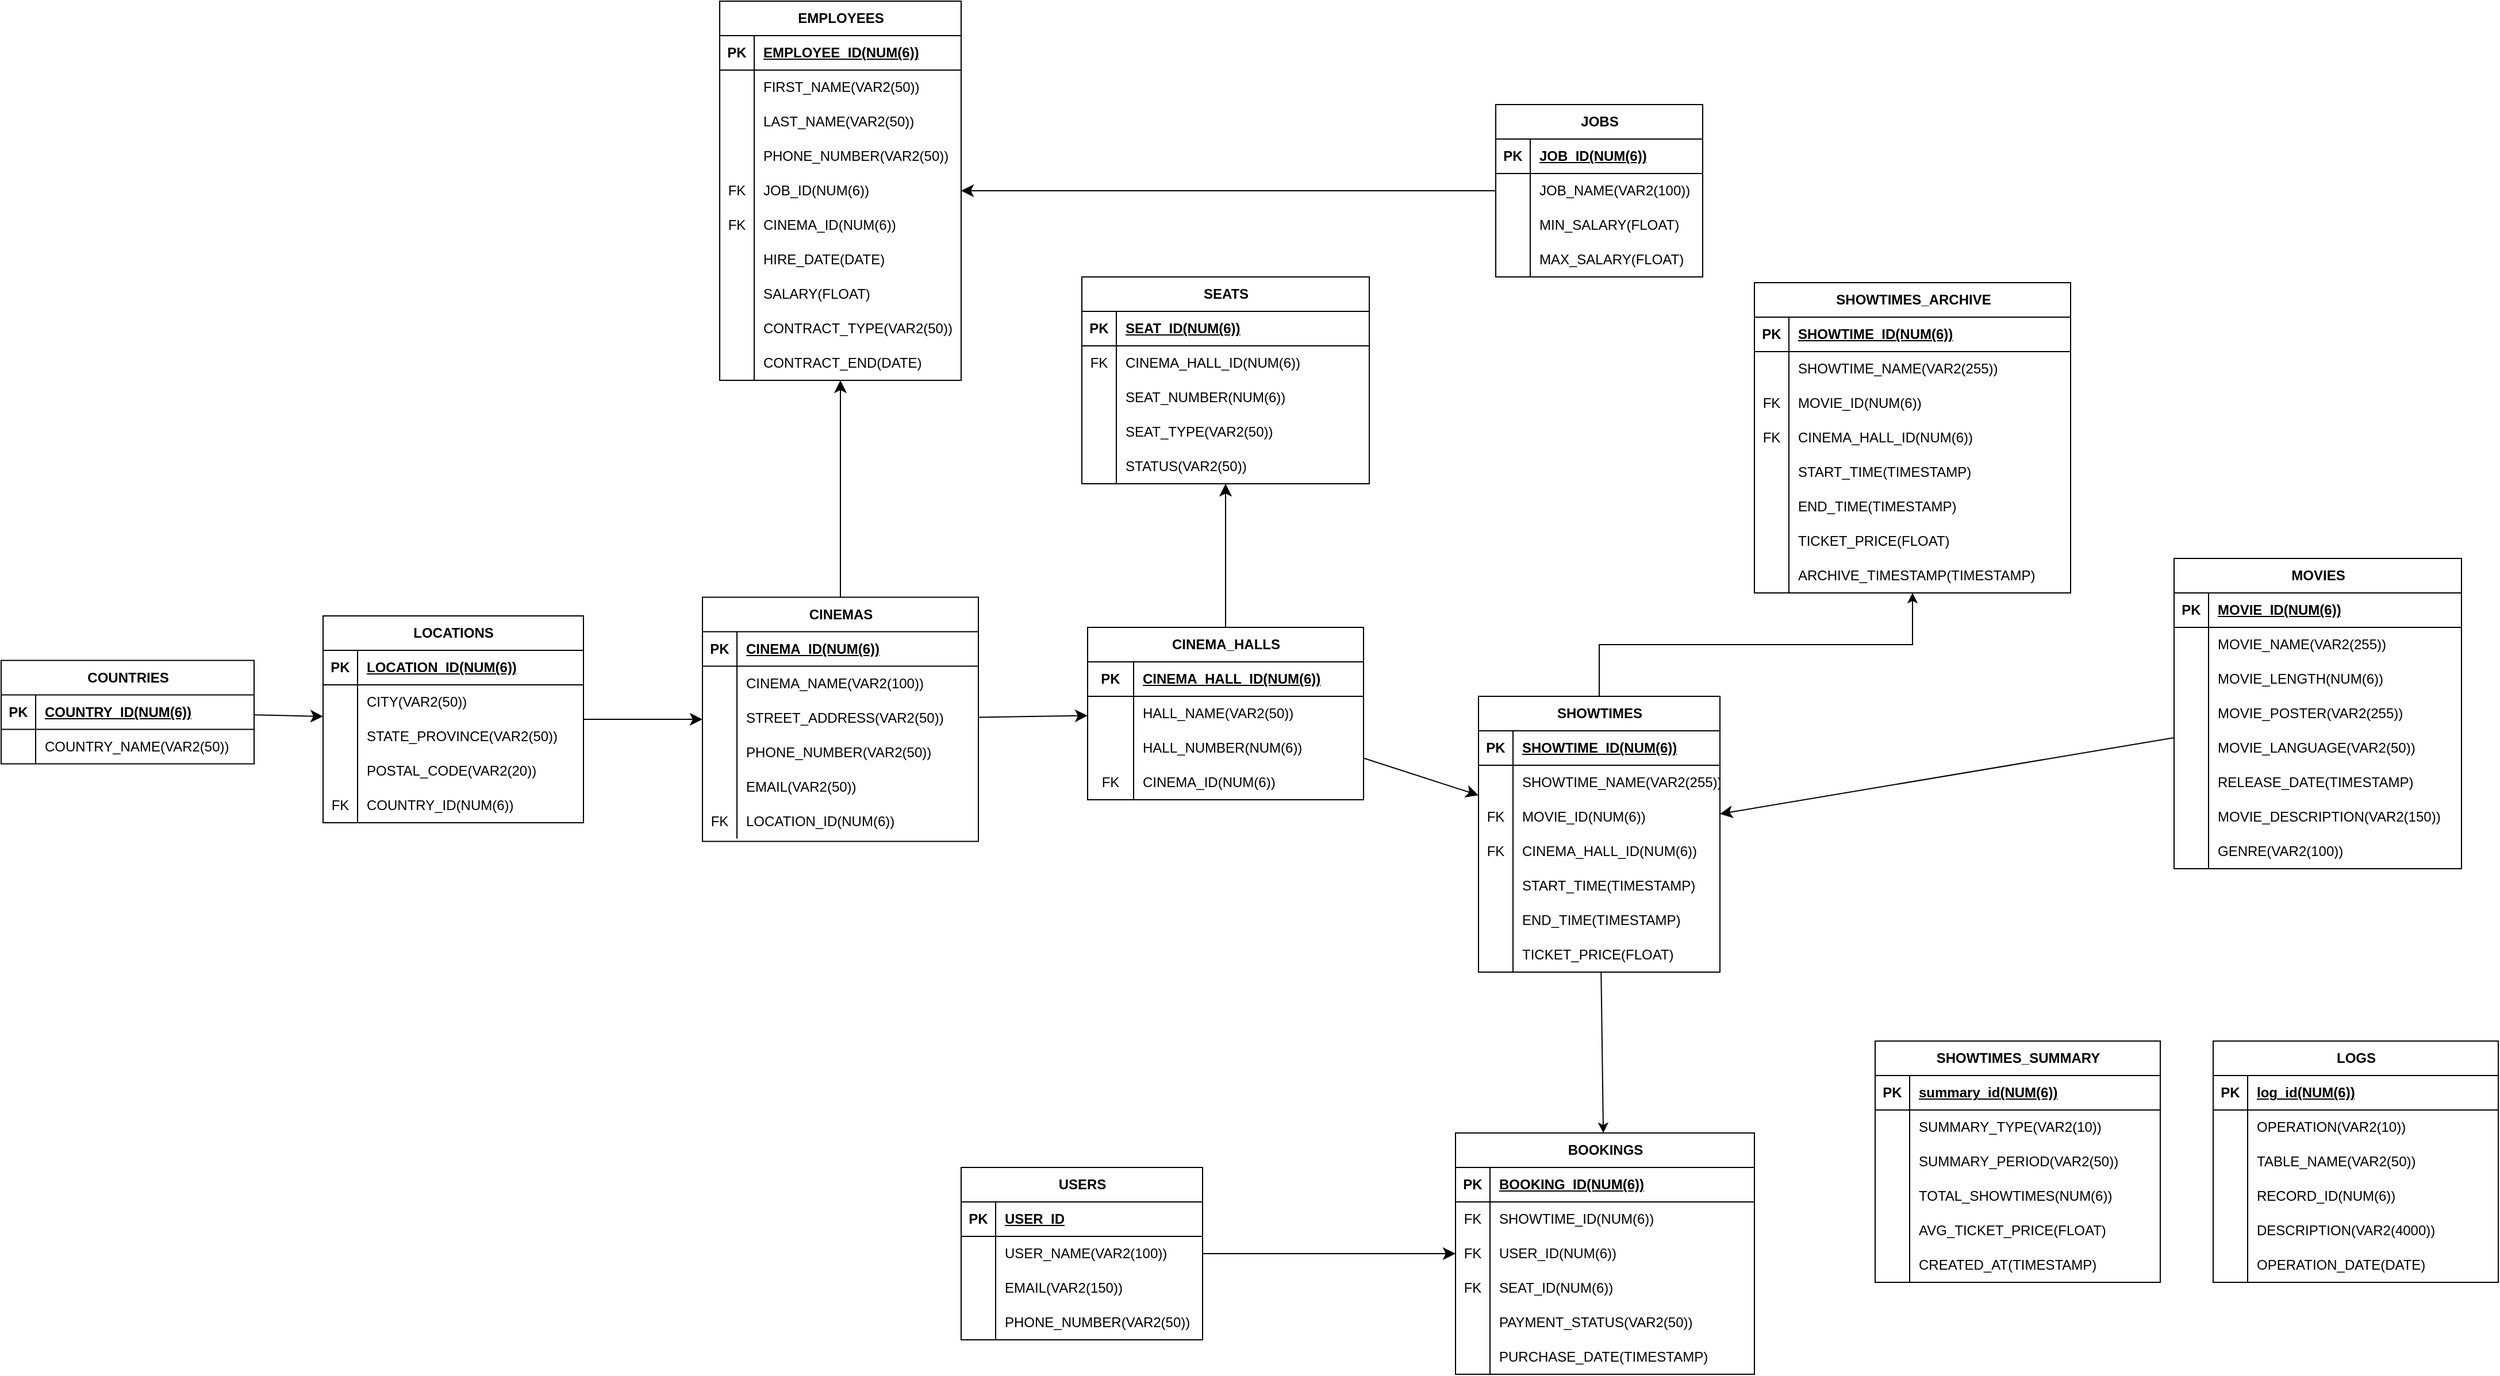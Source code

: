 <mxfile version="27.1.4">
  <diagram name="Strona-1" id="kNej83S0hsUQqRLR-FKg">
    <mxGraphModel dx="1278" dy="2524" grid="1" gridSize="10" guides="1" tooltips="1" connect="1" arrows="1" fold="1" page="1" pageScale="1" pageWidth="827" pageHeight="1169" math="0" shadow="0">
      <root>
        <mxCell id="0" />
        <mxCell id="1" parent="0" />
        <mxCell id="q13ZUWYHPfQvHo7oLotx-2" value="COUNTRIES" style="shape=table;startSize=30;container=1;collapsible=1;childLayout=tableLayout;fixedRows=1;rowLines=0;fontStyle=1;align=center;resizeLast=1;html=1;" parent="1" vertex="1">
          <mxGeometry x="20" y="68.75" width="220" height="90" as="geometry" />
        </mxCell>
        <mxCell id="q13ZUWYHPfQvHo7oLotx-3" value="" style="shape=tableRow;horizontal=0;startSize=0;swimlaneHead=0;swimlaneBody=0;fillColor=none;collapsible=0;dropTarget=0;points=[[0,0.5],[1,0.5]];portConstraint=eastwest;top=0;left=0;right=0;bottom=1;" parent="q13ZUWYHPfQvHo7oLotx-2" vertex="1">
          <mxGeometry y="30" width="220" height="30" as="geometry" />
        </mxCell>
        <mxCell id="q13ZUWYHPfQvHo7oLotx-4" value="PK" style="shape=partialRectangle;connectable=0;fillColor=none;top=0;left=0;bottom=0;right=0;fontStyle=1;overflow=hidden;whiteSpace=wrap;html=1;" parent="q13ZUWYHPfQvHo7oLotx-3" vertex="1">
          <mxGeometry width="30" height="30" as="geometry">
            <mxRectangle width="30" height="30" as="alternateBounds" />
          </mxGeometry>
        </mxCell>
        <mxCell id="q13ZUWYHPfQvHo7oLotx-5" value="COUNTRY_ID(NUM(6))" style="shape=partialRectangle;connectable=0;fillColor=none;top=0;left=0;bottom=0;right=0;align=left;spacingLeft=6;fontStyle=5;overflow=hidden;whiteSpace=wrap;html=1;" parent="q13ZUWYHPfQvHo7oLotx-3" vertex="1">
          <mxGeometry x="30" width="190" height="30" as="geometry">
            <mxRectangle width="190" height="30" as="alternateBounds" />
          </mxGeometry>
        </mxCell>
        <mxCell id="q13ZUWYHPfQvHo7oLotx-9" value="" style="shape=tableRow;horizontal=0;startSize=0;swimlaneHead=0;swimlaneBody=0;fillColor=none;collapsible=0;dropTarget=0;points=[[0,0.5],[1,0.5]];portConstraint=eastwest;top=0;left=0;right=0;bottom=0;" parent="q13ZUWYHPfQvHo7oLotx-2" vertex="1">
          <mxGeometry y="60" width="220" height="30" as="geometry" />
        </mxCell>
        <mxCell id="q13ZUWYHPfQvHo7oLotx-10" value="" style="shape=partialRectangle;connectable=0;fillColor=none;top=0;left=0;bottom=0;right=0;editable=1;overflow=hidden;whiteSpace=wrap;html=1;" parent="q13ZUWYHPfQvHo7oLotx-9" vertex="1">
          <mxGeometry width="30" height="30" as="geometry">
            <mxRectangle width="30" height="30" as="alternateBounds" />
          </mxGeometry>
        </mxCell>
        <mxCell id="q13ZUWYHPfQvHo7oLotx-11" value="COUNTRY_NAME(VAR2(50))" style="shape=partialRectangle;connectable=0;fillColor=none;top=0;left=0;bottom=0;right=0;align=left;spacingLeft=6;overflow=hidden;whiteSpace=wrap;html=1;" parent="q13ZUWYHPfQvHo7oLotx-9" vertex="1">
          <mxGeometry x="30" width="190" height="30" as="geometry">
            <mxRectangle width="190" height="30" as="alternateBounds" />
          </mxGeometry>
        </mxCell>
        <mxCell id="q13ZUWYHPfQvHo7oLotx-15" value="LOCATIONS" style="shape=table;startSize=30;container=1;collapsible=1;childLayout=tableLayout;fixedRows=1;rowLines=0;fontStyle=1;align=center;resizeLast=1;html=1;" parent="1" vertex="1">
          <mxGeometry x="300" y="30" width="226.5" height="180" as="geometry" />
        </mxCell>
        <mxCell id="q13ZUWYHPfQvHo7oLotx-16" value="" style="shape=tableRow;horizontal=0;startSize=0;swimlaneHead=0;swimlaneBody=0;fillColor=none;collapsible=0;dropTarget=0;points=[[0,0.5],[1,0.5]];portConstraint=eastwest;top=0;left=0;right=0;bottom=1;" parent="q13ZUWYHPfQvHo7oLotx-15" vertex="1">
          <mxGeometry y="30" width="226.5" height="30" as="geometry" />
        </mxCell>
        <mxCell id="q13ZUWYHPfQvHo7oLotx-17" value="PK" style="shape=partialRectangle;connectable=0;fillColor=none;top=0;left=0;bottom=0;right=0;fontStyle=1;overflow=hidden;whiteSpace=wrap;html=1;" parent="q13ZUWYHPfQvHo7oLotx-16" vertex="1">
          <mxGeometry width="30" height="30" as="geometry">
            <mxRectangle width="30" height="30" as="alternateBounds" />
          </mxGeometry>
        </mxCell>
        <mxCell id="q13ZUWYHPfQvHo7oLotx-18" value="LOCATION_ID(NUM(6))" style="shape=partialRectangle;connectable=0;fillColor=none;top=0;left=0;bottom=0;right=0;align=left;spacingLeft=6;fontStyle=5;overflow=hidden;whiteSpace=wrap;html=1;" parent="q13ZUWYHPfQvHo7oLotx-16" vertex="1">
          <mxGeometry x="30" width="196.5" height="30" as="geometry">
            <mxRectangle width="196.5" height="30" as="alternateBounds" />
          </mxGeometry>
        </mxCell>
        <mxCell id="q13ZUWYHPfQvHo7oLotx-22" value="" style="shape=tableRow;horizontal=0;startSize=0;swimlaneHead=0;swimlaneBody=0;fillColor=none;collapsible=0;dropTarget=0;points=[[0,0.5],[1,0.5]];portConstraint=eastwest;top=0;left=0;right=0;bottom=0;" parent="q13ZUWYHPfQvHo7oLotx-15" vertex="1">
          <mxGeometry y="60" width="226.5" height="30" as="geometry" />
        </mxCell>
        <mxCell id="q13ZUWYHPfQvHo7oLotx-23" value="" style="shape=partialRectangle;connectable=0;fillColor=none;top=0;left=0;bottom=0;right=0;editable=1;overflow=hidden;whiteSpace=wrap;html=1;" parent="q13ZUWYHPfQvHo7oLotx-22" vertex="1">
          <mxGeometry width="30" height="30" as="geometry">
            <mxRectangle width="30" height="30" as="alternateBounds" />
          </mxGeometry>
        </mxCell>
        <mxCell id="q13ZUWYHPfQvHo7oLotx-24" value="CITY(VAR2(50))" style="shape=partialRectangle;connectable=0;fillColor=none;top=0;left=0;bottom=0;right=0;align=left;spacingLeft=6;overflow=hidden;whiteSpace=wrap;html=1;" parent="q13ZUWYHPfQvHo7oLotx-22" vertex="1">
          <mxGeometry x="30" width="196.5" height="30" as="geometry">
            <mxRectangle width="196.5" height="30" as="alternateBounds" />
          </mxGeometry>
        </mxCell>
        <mxCell id="q13ZUWYHPfQvHo7oLotx-25" value="" style="shape=tableRow;horizontal=0;startSize=0;swimlaneHead=0;swimlaneBody=0;fillColor=none;collapsible=0;dropTarget=0;points=[[0,0.5],[1,0.5]];portConstraint=eastwest;top=0;left=0;right=0;bottom=0;" parent="q13ZUWYHPfQvHo7oLotx-15" vertex="1">
          <mxGeometry y="90" width="226.5" height="30" as="geometry" />
        </mxCell>
        <mxCell id="q13ZUWYHPfQvHo7oLotx-26" value="" style="shape=partialRectangle;connectable=0;fillColor=none;top=0;left=0;bottom=0;right=0;editable=1;overflow=hidden;whiteSpace=wrap;html=1;" parent="q13ZUWYHPfQvHo7oLotx-25" vertex="1">
          <mxGeometry width="30" height="30" as="geometry">
            <mxRectangle width="30" height="30" as="alternateBounds" />
          </mxGeometry>
        </mxCell>
        <mxCell id="q13ZUWYHPfQvHo7oLotx-27" value="STATE_PROVINCE(VAR2(50))" style="shape=partialRectangle;connectable=0;fillColor=none;top=0;left=0;bottom=0;right=0;align=left;spacingLeft=6;overflow=hidden;whiteSpace=wrap;html=1;" parent="q13ZUWYHPfQvHo7oLotx-25" vertex="1">
          <mxGeometry x="30" width="196.5" height="30" as="geometry">
            <mxRectangle width="196.5" height="30" as="alternateBounds" />
          </mxGeometry>
        </mxCell>
        <mxCell id="Z5VN4tInKYLIIMxfEqa9-1" value="" style="shape=tableRow;horizontal=0;startSize=0;swimlaneHead=0;swimlaneBody=0;fillColor=none;collapsible=0;dropTarget=0;points=[[0,0.5],[1,0.5]];portConstraint=eastwest;top=0;left=0;right=0;bottom=0;" parent="q13ZUWYHPfQvHo7oLotx-15" vertex="1">
          <mxGeometry y="120" width="226.5" height="30" as="geometry" />
        </mxCell>
        <mxCell id="Z5VN4tInKYLIIMxfEqa9-2" value="" style="shape=partialRectangle;connectable=0;fillColor=none;top=0;left=0;bottom=0;right=0;editable=1;overflow=hidden;whiteSpace=wrap;html=1;" parent="Z5VN4tInKYLIIMxfEqa9-1" vertex="1">
          <mxGeometry width="30" height="30" as="geometry">
            <mxRectangle width="30" height="30" as="alternateBounds" />
          </mxGeometry>
        </mxCell>
        <mxCell id="Z5VN4tInKYLIIMxfEqa9-3" value="POSTAL_CODE(VAR2(20))" style="shape=partialRectangle;connectable=0;fillColor=none;top=0;left=0;bottom=0;right=0;align=left;spacingLeft=6;overflow=hidden;whiteSpace=wrap;html=1;" parent="Z5VN4tInKYLIIMxfEqa9-1" vertex="1">
          <mxGeometry x="30" width="196.5" height="30" as="geometry">
            <mxRectangle width="196.5" height="30" as="alternateBounds" />
          </mxGeometry>
        </mxCell>
        <mxCell id="GNUmqnOjKE0M0XIVE9bR-81" value="" style="shape=tableRow;horizontal=0;startSize=0;swimlaneHead=0;swimlaneBody=0;fillColor=none;collapsible=0;dropTarget=0;points=[[0,0.5],[1,0.5]];portConstraint=eastwest;top=0;left=0;right=0;bottom=0;" parent="q13ZUWYHPfQvHo7oLotx-15" vertex="1">
          <mxGeometry y="150" width="226.5" height="30" as="geometry" />
        </mxCell>
        <mxCell id="GNUmqnOjKE0M0XIVE9bR-82" value="FK" style="shape=partialRectangle;connectable=0;fillColor=none;top=0;left=0;bottom=0;right=0;editable=1;overflow=hidden;whiteSpace=wrap;html=1;" parent="GNUmqnOjKE0M0XIVE9bR-81" vertex="1">
          <mxGeometry width="30" height="30" as="geometry">
            <mxRectangle width="30" height="30" as="alternateBounds" />
          </mxGeometry>
        </mxCell>
        <mxCell id="GNUmqnOjKE0M0XIVE9bR-83" value="COUNTRY_ID(NUM(6))" style="shape=partialRectangle;connectable=0;fillColor=none;top=0;left=0;bottom=0;right=0;align=left;spacingLeft=6;overflow=hidden;whiteSpace=wrap;html=1;" parent="GNUmqnOjKE0M0XIVE9bR-81" vertex="1">
          <mxGeometry x="30" width="196.5" height="30" as="geometry">
            <mxRectangle width="196.5" height="30" as="alternateBounds" />
          </mxGeometry>
        </mxCell>
        <mxCell id="q13ZUWYHPfQvHo7oLotx-41" value="JOBS" style="shape=table;startSize=30;container=1;collapsible=1;childLayout=tableLayout;fixedRows=1;rowLines=0;fontStyle=1;align=center;resizeLast=1;html=1;" parent="1" vertex="1">
          <mxGeometry x="1320" y="-415" width="180" height="150" as="geometry" />
        </mxCell>
        <mxCell id="q13ZUWYHPfQvHo7oLotx-42" value="" style="shape=tableRow;horizontal=0;startSize=0;swimlaneHead=0;swimlaneBody=0;fillColor=none;collapsible=0;dropTarget=0;points=[[0,0.5],[1,0.5]];portConstraint=eastwest;top=0;left=0;right=0;bottom=1;" parent="q13ZUWYHPfQvHo7oLotx-41" vertex="1">
          <mxGeometry y="30" width="180" height="30" as="geometry" />
        </mxCell>
        <mxCell id="q13ZUWYHPfQvHo7oLotx-43" value="PK" style="shape=partialRectangle;connectable=0;fillColor=none;top=0;left=0;bottom=0;right=0;fontStyle=1;overflow=hidden;whiteSpace=wrap;html=1;" parent="q13ZUWYHPfQvHo7oLotx-42" vertex="1">
          <mxGeometry width="30" height="30" as="geometry">
            <mxRectangle width="30" height="30" as="alternateBounds" />
          </mxGeometry>
        </mxCell>
        <mxCell id="q13ZUWYHPfQvHo7oLotx-44" value="JOB_ID(NUM(6))" style="shape=partialRectangle;connectable=0;fillColor=none;top=0;left=0;bottom=0;right=0;align=left;spacingLeft=6;fontStyle=5;overflow=hidden;whiteSpace=wrap;html=1;" parent="q13ZUWYHPfQvHo7oLotx-42" vertex="1">
          <mxGeometry x="30" width="150" height="30" as="geometry">
            <mxRectangle width="150" height="30" as="alternateBounds" />
          </mxGeometry>
        </mxCell>
        <mxCell id="q13ZUWYHPfQvHo7oLotx-45" value="" style="shape=tableRow;horizontal=0;startSize=0;swimlaneHead=0;swimlaneBody=0;fillColor=none;collapsible=0;dropTarget=0;points=[[0,0.5],[1,0.5]];portConstraint=eastwest;top=0;left=0;right=0;bottom=0;" parent="q13ZUWYHPfQvHo7oLotx-41" vertex="1">
          <mxGeometry y="60" width="180" height="30" as="geometry" />
        </mxCell>
        <mxCell id="q13ZUWYHPfQvHo7oLotx-46" value="" style="shape=partialRectangle;connectable=0;fillColor=none;top=0;left=0;bottom=0;right=0;editable=1;overflow=hidden;whiteSpace=wrap;html=1;" parent="q13ZUWYHPfQvHo7oLotx-45" vertex="1">
          <mxGeometry width="30" height="30" as="geometry">
            <mxRectangle width="30" height="30" as="alternateBounds" />
          </mxGeometry>
        </mxCell>
        <mxCell id="q13ZUWYHPfQvHo7oLotx-47" value="JOB_NAME(VAR2(100))" style="shape=partialRectangle;connectable=0;fillColor=none;top=0;left=0;bottom=0;right=0;align=left;spacingLeft=6;overflow=hidden;whiteSpace=wrap;html=1;" parent="q13ZUWYHPfQvHo7oLotx-45" vertex="1">
          <mxGeometry x="30" width="150" height="30" as="geometry">
            <mxRectangle width="150" height="30" as="alternateBounds" />
          </mxGeometry>
        </mxCell>
        <mxCell id="q13ZUWYHPfQvHo7oLotx-48" value="" style="shape=tableRow;horizontal=0;startSize=0;swimlaneHead=0;swimlaneBody=0;fillColor=none;collapsible=0;dropTarget=0;points=[[0,0.5],[1,0.5]];portConstraint=eastwest;top=0;left=0;right=0;bottom=0;" parent="q13ZUWYHPfQvHo7oLotx-41" vertex="1">
          <mxGeometry y="90" width="180" height="30" as="geometry" />
        </mxCell>
        <mxCell id="q13ZUWYHPfQvHo7oLotx-49" value="" style="shape=partialRectangle;connectable=0;fillColor=none;top=0;left=0;bottom=0;right=0;editable=1;overflow=hidden;whiteSpace=wrap;html=1;" parent="q13ZUWYHPfQvHo7oLotx-48" vertex="1">
          <mxGeometry width="30" height="30" as="geometry">
            <mxRectangle width="30" height="30" as="alternateBounds" />
          </mxGeometry>
        </mxCell>
        <mxCell id="q13ZUWYHPfQvHo7oLotx-50" value="MIN_SALARY(FLOAT)" style="shape=partialRectangle;connectable=0;fillColor=none;top=0;left=0;bottom=0;right=0;align=left;spacingLeft=6;overflow=hidden;whiteSpace=wrap;html=1;" parent="q13ZUWYHPfQvHo7oLotx-48" vertex="1">
          <mxGeometry x="30" width="150" height="30" as="geometry">
            <mxRectangle width="150" height="30" as="alternateBounds" />
          </mxGeometry>
        </mxCell>
        <mxCell id="q13ZUWYHPfQvHo7oLotx-51" value="" style="shape=tableRow;horizontal=0;startSize=0;swimlaneHead=0;swimlaneBody=0;fillColor=none;collapsible=0;dropTarget=0;points=[[0,0.5],[1,0.5]];portConstraint=eastwest;top=0;left=0;right=0;bottom=0;" parent="q13ZUWYHPfQvHo7oLotx-41" vertex="1">
          <mxGeometry y="120" width="180" height="30" as="geometry" />
        </mxCell>
        <mxCell id="q13ZUWYHPfQvHo7oLotx-52" value="" style="shape=partialRectangle;connectable=0;fillColor=none;top=0;left=0;bottom=0;right=0;editable=1;overflow=hidden;whiteSpace=wrap;html=1;" parent="q13ZUWYHPfQvHo7oLotx-51" vertex="1">
          <mxGeometry width="30" height="30" as="geometry">
            <mxRectangle width="30" height="30" as="alternateBounds" />
          </mxGeometry>
        </mxCell>
        <mxCell id="q13ZUWYHPfQvHo7oLotx-53" value="MAX_SALARY(FLOAT)" style="shape=partialRectangle;connectable=0;fillColor=none;top=0;left=0;bottom=0;right=0;align=left;spacingLeft=6;overflow=hidden;whiteSpace=wrap;html=1;" parent="q13ZUWYHPfQvHo7oLotx-51" vertex="1">
          <mxGeometry x="30" width="150" height="30" as="geometry">
            <mxRectangle width="150" height="30" as="alternateBounds" />
          </mxGeometry>
        </mxCell>
        <mxCell id="q13ZUWYHPfQvHo7oLotx-67" value="CINEMAS" style="shape=table;startSize=30;container=1;collapsible=1;childLayout=tableLayout;fixedRows=1;rowLines=0;fontStyle=1;align=center;resizeLast=1;html=1;" parent="1" vertex="1">
          <mxGeometry x="630" y="13.75" width="240" height="212.5" as="geometry" />
        </mxCell>
        <mxCell id="q13ZUWYHPfQvHo7oLotx-68" value="" style="shape=tableRow;horizontal=0;startSize=0;swimlaneHead=0;swimlaneBody=0;fillColor=none;collapsible=0;dropTarget=0;points=[[0,0.5],[1,0.5]];portConstraint=eastwest;top=0;left=0;right=0;bottom=1;" parent="q13ZUWYHPfQvHo7oLotx-67" vertex="1">
          <mxGeometry y="30" width="240" height="30" as="geometry" />
        </mxCell>
        <mxCell id="q13ZUWYHPfQvHo7oLotx-69" value="PK" style="shape=partialRectangle;connectable=0;fillColor=none;top=0;left=0;bottom=0;right=0;fontStyle=1;overflow=hidden;whiteSpace=wrap;html=1;" parent="q13ZUWYHPfQvHo7oLotx-68" vertex="1">
          <mxGeometry width="30" height="30" as="geometry">
            <mxRectangle width="30" height="30" as="alternateBounds" />
          </mxGeometry>
        </mxCell>
        <mxCell id="q13ZUWYHPfQvHo7oLotx-70" value="CINEMA_ID(NUM(6))" style="shape=partialRectangle;connectable=0;fillColor=none;top=0;left=0;bottom=0;right=0;align=left;spacingLeft=6;fontStyle=5;overflow=hidden;whiteSpace=wrap;html=1;" parent="q13ZUWYHPfQvHo7oLotx-68" vertex="1">
          <mxGeometry x="30" width="210" height="30" as="geometry">
            <mxRectangle width="210" height="30" as="alternateBounds" />
          </mxGeometry>
        </mxCell>
        <mxCell id="q13ZUWYHPfQvHo7oLotx-74" value="" style="shape=tableRow;horizontal=0;startSize=0;swimlaneHead=0;swimlaneBody=0;fillColor=none;collapsible=0;dropTarget=0;points=[[0,0.5],[1,0.5]];portConstraint=eastwest;top=0;left=0;right=0;bottom=0;" parent="q13ZUWYHPfQvHo7oLotx-67" vertex="1">
          <mxGeometry y="60" width="240" height="30" as="geometry" />
        </mxCell>
        <mxCell id="q13ZUWYHPfQvHo7oLotx-75" value="" style="shape=partialRectangle;connectable=0;fillColor=none;top=0;left=0;bottom=0;right=0;editable=1;overflow=hidden;whiteSpace=wrap;html=1;" parent="q13ZUWYHPfQvHo7oLotx-74" vertex="1">
          <mxGeometry width="30" height="30" as="geometry">
            <mxRectangle width="30" height="30" as="alternateBounds" />
          </mxGeometry>
        </mxCell>
        <mxCell id="q13ZUWYHPfQvHo7oLotx-76" value="CINEMA_NAME(VAR2(100))" style="shape=partialRectangle;connectable=0;fillColor=none;top=0;left=0;bottom=0;right=0;align=left;spacingLeft=6;overflow=hidden;whiteSpace=wrap;html=1;" parent="q13ZUWYHPfQvHo7oLotx-74" vertex="1">
          <mxGeometry x="30" width="210" height="30" as="geometry">
            <mxRectangle width="210" height="30" as="alternateBounds" />
          </mxGeometry>
        </mxCell>
        <mxCell id="q13ZUWYHPfQvHo7oLotx-77" value="" style="shape=tableRow;horizontal=0;startSize=0;swimlaneHead=0;swimlaneBody=0;fillColor=none;collapsible=0;dropTarget=0;points=[[0,0.5],[1,0.5]];portConstraint=eastwest;top=0;left=0;right=0;bottom=0;" parent="q13ZUWYHPfQvHo7oLotx-67" vertex="1">
          <mxGeometry y="90" width="240" height="30" as="geometry" />
        </mxCell>
        <mxCell id="q13ZUWYHPfQvHo7oLotx-78" value="" style="shape=partialRectangle;connectable=0;fillColor=none;top=0;left=0;bottom=0;right=0;editable=1;overflow=hidden;whiteSpace=wrap;html=1;" parent="q13ZUWYHPfQvHo7oLotx-77" vertex="1">
          <mxGeometry width="30" height="30" as="geometry">
            <mxRectangle width="30" height="30" as="alternateBounds" />
          </mxGeometry>
        </mxCell>
        <mxCell id="q13ZUWYHPfQvHo7oLotx-79" value="STREET_ADDRESS(VAR2(50))" style="shape=partialRectangle;connectable=0;fillColor=none;top=0;left=0;bottom=0;right=0;align=left;spacingLeft=6;overflow=hidden;whiteSpace=wrap;html=1;" parent="q13ZUWYHPfQvHo7oLotx-77" vertex="1">
          <mxGeometry x="30" width="210" height="30" as="geometry">
            <mxRectangle width="210" height="30" as="alternateBounds" />
          </mxGeometry>
        </mxCell>
        <mxCell id="iRmx7TtLk2JSlBD3Pcj5-1" value="" style="shape=tableRow;horizontal=0;startSize=0;swimlaneHead=0;swimlaneBody=0;fillColor=none;collapsible=0;dropTarget=0;points=[[0,0.5],[1,0.5]];portConstraint=eastwest;top=0;left=0;right=0;bottom=0;" parent="q13ZUWYHPfQvHo7oLotx-67" vertex="1">
          <mxGeometry y="120" width="240" height="30" as="geometry" />
        </mxCell>
        <mxCell id="iRmx7TtLk2JSlBD3Pcj5-2" value="" style="shape=partialRectangle;connectable=0;fillColor=none;top=0;left=0;bottom=0;right=0;editable=1;overflow=hidden;whiteSpace=wrap;html=1;" parent="iRmx7TtLk2JSlBD3Pcj5-1" vertex="1">
          <mxGeometry width="30" height="30" as="geometry">
            <mxRectangle width="30" height="30" as="alternateBounds" />
          </mxGeometry>
        </mxCell>
        <mxCell id="iRmx7TtLk2JSlBD3Pcj5-3" value="PHONE_NUMBER(VAR2(50))" style="shape=partialRectangle;connectable=0;fillColor=none;top=0;left=0;bottom=0;right=0;align=left;spacingLeft=6;overflow=hidden;whiteSpace=wrap;html=1;" parent="iRmx7TtLk2JSlBD3Pcj5-1" vertex="1">
          <mxGeometry x="30" width="210" height="30" as="geometry">
            <mxRectangle width="210" height="30" as="alternateBounds" />
          </mxGeometry>
        </mxCell>
        <mxCell id="iRmx7TtLk2JSlBD3Pcj5-4" value="" style="shape=tableRow;horizontal=0;startSize=0;swimlaneHead=0;swimlaneBody=0;fillColor=none;collapsible=0;dropTarget=0;points=[[0,0.5],[1,0.5]];portConstraint=eastwest;top=0;left=0;right=0;bottom=0;" parent="q13ZUWYHPfQvHo7oLotx-67" vertex="1">
          <mxGeometry y="150" width="240" height="30" as="geometry" />
        </mxCell>
        <mxCell id="iRmx7TtLk2JSlBD3Pcj5-5" value="" style="shape=partialRectangle;connectable=0;fillColor=none;top=0;left=0;bottom=0;right=0;editable=1;overflow=hidden;whiteSpace=wrap;html=1;" parent="iRmx7TtLk2JSlBD3Pcj5-4" vertex="1">
          <mxGeometry width="30" height="30" as="geometry">
            <mxRectangle width="30" height="30" as="alternateBounds" />
          </mxGeometry>
        </mxCell>
        <mxCell id="iRmx7TtLk2JSlBD3Pcj5-6" value="EMAIL(VAR2(50))" style="shape=partialRectangle;connectable=0;fillColor=none;top=0;left=0;bottom=0;right=0;align=left;spacingLeft=6;overflow=hidden;whiteSpace=wrap;html=1;" parent="iRmx7TtLk2JSlBD3Pcj5-4" vertex="1">
          <mxGeometry x="30" width="210" height="30" as="geometry">
            <mxRectangle width="210" height="30" as="alternateBounds" />
          </mxGeometry>
        </mxCell>
        <mxCell id="GNUmqnOjKE0M0XIVE9bR-78" value="" style="shape=tableRow;horizontal=0;startSize=0;swimlaneHead=0;swimlaneBody=0;fillColor=none;collapsible=0;dropTarget=0;points=[[0,0.5],[1,0.5]];portConstraint=eastwest;top=0;left=0;right=0;bottom=0;" parent="q13ZUWYHPfQvHo7oLotx-67" vertex="1">
          <mxGeometry y="180" width="240" height="30" as="geometry" />
        </mxCell>
        <mxCell id="GNUmqnOjKE0M0XIVE9bR-79" value="FK" style="shape=partialRectangle;connectable=0;fillColor=none;top=0;left=0;bottom=0;right=0;editable=1;overflow=hidden;whiteSpace=wrap;html=1;" parent="GNUmqnOjKE0M0XIVE9bR-78" vertex="1">
          <mxGeometry width="30" height="30" as="geometry">
            <mxRectangle width="30" height="30" as="alternateBounds" />
          </mxGeometry>
        </mxCell>
        <mxCell id="GNUmqnOjKE0M0XIVE9bR-80" value="LOCATION_ID(NUM(6))" style="shape=partialRectangle;connectable=0;fillColor=none;top=0;left=0;bottom=0;right=0;align=left;spacingLeft=6;overflow=hidden;whiteSpace=wrap;html=1;" parent="GNUmqnOjKE0M0XIVE9bR-78" vertex="1">
          <mxGeometry x="30" width="210" height="30" as="geometry">
            <mxRectangle width="210" height="30" as="alternateBounds" />
          </mxGeometry>
        </mxCell>
        <mxCell id="Gtp5CLfbHALgIWStPuVV-46" style="edgeStyle=orthogonalEdgeStyle;rounded=0;orthogonalLoop=1;jettySize=auto;html=1;exitX=0.5;exitY=0;exitDx=0;exitDy=0;" parent="1" source="q13ZUWYHPfQvHo7oLotx-80" target="Gtp5CLfbHALgIWStPuVV-2" edge="1">
          <mxGeometry relative="1" as="geometry" />
        </mxCell>
        <mxCell id="q13ZUWYHPfQvHo7oLotx-80" value="SHOWTIMES" style="shape=table;startSize=30;container=1;collapsible=1;childLayout=tableLayout;fixedRows=1;rowLines=0;fontStyle=1;align=center;resizeLast=1;html=1;" parent="1" vertex="1">
          <mxGeometry x="1305" y="100" width="210" height="240" as="geometry" />
        </mxCell>
        <mxCell id="q13ZUWYHPfQvHo7oLotx-81" value="" style="shape=tableRow;horizontal=0;startSize=0;swimlaneHead=0;swimlaneBody=0;fillColor=none;collapsible=0;dropTarget=0;points=[[0,0.5],[1,0.5]];portConstraint=eastwest;top=0;left=0;right=0;bottom=1;" parent="q13ZUWYHPfQvHo7oLotx-80" vertex="1">
          <mxGeometry y="30" width="210" height="30" as="geometry" />
        </mxCell>
        <mxCell id="q13ZUWYHPfQvHo7oLotx-82" value="PK" style="shape=partialRectangle;connectable=0;fillColor=none;top=0;left=0;bottom=0;right=0;fontStyle=1;overflow=hidden;whiteSpace=wrap;html=1;" parent="q13ZUWYHPfQvHo7oLotx-81" vertex="1">
          <mxGeometry width="30" height="30" as="geometry">
            <mxRectangle width="30" height="30" as="alternateBounds" />
          </mxGeometry>
        </mxCell>
        <mxCell id="q13ZUWYHPfQvHo7oLotx-83" value="SHOWTIME_ID(NUM(6))" style="shape=partialRectangle;connectable=0;fillColor=none;top=0;left=0;bottom=0;right=0;align=left;spacingLeft=6;fontStyle=5;overflow=hidden;whiteSpace=wrap;html=1;" parent="q13ZUWYHPfQvHo7oLotx-81" vertex="1">
          <mxGeometry x="30" width="180" height="30" as="geometry">
            <mxRectangle width="180" height="30" as="alternateBounds" />
          </mxGeometry>
        </mxCell>
        <mxCell id="q13ZUWYHPfQvHo7oLotx-84" value="" style="shape=tableRow;horizontal=0;startSize=0;swimlaneHead=0;swimlaneBody=0;fillColor=none;collapsible=0;dropTarget=0;points=[[0,0.5],[1,0.5]];portConstraint=eastwest;top=0;left=0;right=0;bottom=0;" parent="q13ZUWYHPfQvHo7oLotx-80" vertex="1">
          <mxGeometry y="60" width="210" height="30" as="geometry" />
        </mxCell>
        <mxCell id="q13ZUWYHPfQvHo7oLotx-85" value="" style="shape=partialRectangle;connectable=0;fillColor=none;top=0;left=0;bottom=0;right=0;editable=1;overflow=hidden;whiteSpace=wrap;html=1;" parent="q13ZUWYHPfQvHo7oLotx-84" vertex="1">
          <mxGeometry width="30" height="30" as="geometry">
            <mxRectangle width="30" height="30" as="alternateBounds" />
          </mxGeometry>
        </mxCell>
        <mxCell id="q13ZUWYHPfQvHo7oLotx-86" value="SHOWTIME_NAME(VAR2(255))" style="shape=partialRectangle;connectable=0;fillColor=none;top=0;left=0;bottom=0;right=0;align=left;spacingLeft=6;overflow=hidden;whiteSpace=wrap;html=1;" parent="q13ZUWYHPfQvHo7oLotx-84" vertex="1">
          <mxGeometry x="30" width="180" height="30" as="geometry">
            <mxRectangle width="180" height="30" as="alternateBounds" />
          </mxGeometry>
        </mxCell>
        <mxCell id="q13ZUWYHPfQvHo7oLotx-87" value="" style="shape=tableRow;horizontal=0;startSize=0;swimlaneHead=0;swimlaneBody=0;fillColor=none;collapsible=0;dropTarget=0;points=[[0,0.5],[1,0.5]];portConstraint=eastwest;top=0;left=0;right=0;bottom=0;" parent="q13ZUWYHPfQvHo7oLotx-80" vertex="1">
          <mxGeometry y="90" width="210" height="30" as="geometry" />
        </mxCell>
        <mxCell id="q13ZUWYHPfQvHo7oLotx-88" value="FK" style="shape=partialRectangle;connectable=0;fillColor=none;top=0;left=0;bottom=0;right=0;editable=1;overflow=hidden;whiteSpace=wrap;html=1;" parent="q13ZUWYHPfQvHo7oLotx-87" vertex="1">
          <mxGeometry width="30" height="30" as="geometry">
            <mxRectangle width="30" height="30" as="alternateBounds" />
          </mxGeometry>
        </mxCell>
        <mxCell id="q13ZUWYHPfQvHo7oLotx-89" value="MOVIE_ID(NUM(6))" style="shape=partialRectangle;connectable=0;fillColor=none;top=0;left=0;bottom=0;right=0;align=left;spacingLeft=6;overflow=hidden;whiteSpace=wrap;html=1;" parent="q13ZUWYHPfQvHo7oLotx-87" vertex="1">
          <mxGeometry x="30" width="180" height="30" as="geometry">
            <mxRectangle width="180" height="30" as="alternateBounds" />
          </mxGeometry>
        </mxCell>
        <mxCell id="q13ZUWYHPfQvHo7oLotx-90" value="" style="shape=tableRow;horizontal=0;startSize=0;swimlaneHead=0;swimlaneBody=0;fillColor=none;collapsible=0;dropTarget=0;points=[[0,0.5],[1,0.5]];portConstraint=eastwest;top=0;left=0;right=0;bottom=0;" parent="q13ZUWYHPfQvHo7oLotx-80" vertex="1">
          <mxGeometry y="120" width="210" height="30" as="geometry" />
        </mxCell>
        <mxCell id="q13ZUWYHPfQvHo7oLotx-91" value="FK" style="shape=partialRectangle;connectable=0;fillColor=none;top=0;left=0;bottom=0;right=0;editable=1;overflow=hidden;whiteSpace=wrap;html=1;" parent="q13ZUWYHPfQvHo7oLotx-90" vertex="1">
          <mxGeometry width="30" height="30" as="geometry">
            <mxRectangle width="30" height="30" as="alternateBounds" />
          </mxGeometry>
        </mxCell>
        <mxCell id="q13ZUWYHPfQvHo7oLotx-92" value="CINEMA_HALL_ID(NUM(6))" style="shape=partialRectangle;connectable=0;fillColor=none;top=0;left=0;bottom=0;right=0;align=left;spacingLeft=6;overflow=hidden;whiteSpace=wrap;html=1;" parent="q13ZUWYHPfQvHo7oLotx-90" vertex="1">
          <mxGeometry x="30" width="180" height="30" as="geometry">
            <mxRectangle width="180" height="30" as="alternateBounds" />
          </mxGeometry>
        </mxCell>
        <mxCell id="iRmx7TtLk2JSlBD3Pcj5-10" value="" style="shape=tableRow;horizontal=0;startSize=0;swimlaneHead=0;swimlaneBody=0;fillColor=none;collapsible=0;dropTarget=0;points=[[0,0.5],[1,0.5]];portConstraint=eastwest;top=0;left=0;right=0;bottom=0;" parent="q13ZUWYHPfQvHo7oLotx-80" vertex="1">
          <mxGeometry y="150" width="210" height="30" as="geometry" />
        </mxCell>
        <mxCell id="iRmx7TtLk2JSlBD3Pcj5-11" value="" style="shape=partialRectangle;connectable=0;fillColor=none;top=0;left=0;bottom=0;right=0;editable=1;overflow=hidden;whiteSpace=wrap;html=1;" parent="iRmx7TtLk2JSlBD3Pcj5-10" vertex="1">
          <mxGeometry width="30" height="30" as="geometry">
            <mxRectangle width="30" height="30" as="alternateBounds" />
          </mxGeometry>
        </mxCell>
        <mxCell id="iRmx7TtLk2JSlBD3Pcj5-12" value="START_TIME(TIMESTAMP)" style="shape=partialRectangle;connectable=0;fillColor=none;top=0;left=0;bottom=0;right=0;align=left;spacingLeft=6;overflow=hidden;whiteSpace=wrap;html=1;" parent="iRmx7TtLk2JSlBD3Pcj5-10" vertex="1">
          <mxGeometry x="30" width="180" height="30" as="geometry">
            <mxRectangle width="180" height="30" as="alternateBounds" />
          </mxGeometry>
        </mxCell>
        <mxCell id="iRmx7TtLk2JSlBD3Pcj5-13" value="" style="shape=tableRow;horizontal=0;startSize=0;swimlaneHead=0;swimlaneBody=0;fillColor=none;collapsible=0;dropTarget=0;points=[[0,0.5],[1,0.5]];portConstraint=eastwest;top=0;left=0;right=0;bottom=0;" parent="q13ZUWYHPfQvHo7oLotx-80" vertex="1">
          <mxGeometry y="180" width="210" height="30" as="geometry" />
        </mxCell>
        <mxCell id="iRmx7TtLk2JSlBD3Pcj5-14" value="" style="shape=partialRectangle;connectable=0;fillColor=none;top=0;left=0;bottom=0;right=0;editable=1;overflow=hidden;whiteSpace=wrap;html=1;" parent="iRmx7TtLk2JSlBD3Pcj5-13" vertex="1">
          <mxGeometry width="30" height="30" as="geometry">
            <mxRectangle width="30" height="30" as="alternateBounds" />
          </mxGeometry>
        </mxCell>
        <mxCell id="iRmx7TtLk2JSlBD3Pcj5-15" value="END_TIME(TIMESTAMP)" style="shape=partialRectangle;connectable=0;fillColor=none;top=0;left=0;bottom=0;right=0;align=left;spacingLeft=6;overflow=hidden;whiteSpace=wrap;html=1;" parent="iRmx7TtLk2JSlBD3Pcj5-13" vertex="1">
          <mxGeometry x="30" width="180" height="30" as="geometry">
            <mxRectangle width="180" height="30" as="alternateBounds" />
          </mxGeometry>
        </mxCell>
        <mxCell id="iRmx7TtLk2JSlBD3Pcj5-16" value="" style="shape=tableRow;horizontal=0;startSize=0;swimlaneHead=0;swimlaneBody=0;fillColor=none;collapsible=0;dropTarget=0;points=[[0,0.5],[1,0.5]];portConstraint=eastwest;top=0;left=0;right=0;bottom=0;" parent="q13ZUWYHPfQvHo7oLotx-80" vertex="1">
          <mxGeometry y="210" width="210" height="30" as="geometry" />
        </mxCell>
        <mxCell id="iRmx7TtLk2JSlBD3Pcj5-17" value="" style="shape=partialRectangle;connectable=0;fillColor=none;top=0;left=0;bottom=0;right=0;editable=1;overflow=hidden;whiteSpace=wrap;html=1;" parent="iRmx7TtLk2JSlBD3Pcj5-16" vertex="1">
          <mxGeometry width="30" height="30" as="geometry">
            <mxRectangle width="30" height="30" as="alternateBounds" />
          </mxGeometry>
        </mxCell>
        <mxCell id="iRmx7TtLk2JSlBD3Pcj5-18" value="TICKET_PRICE(FLOAT)" style="shape=partialRectangle;connectable=0;fillColor=none;top=0;left=0;bottom=0;right=0;align=left;spacingLeft=6;overflow=hidden;whiteSpace=wrap;html=1;" parent="iRmx7TtLk2JSlBD3Pcj5-16" vertex="1">
          <mxGeometry x="30" width="180" height="30" as="geometry">
            <mxRectangle width="180" height="30" as="alternateBounds" />
          </mxGeometry>
        </mxCell>
        <mxCell id="q13ZUWYHPfQvHo7oLotx-94" value="MOVIES" style="shape=table;startSize=30;container=1;collapsible=1;childLayout=tableLayout;fixedRows=1;rowLines=0;fontStyle=1;align=center;resizeLast=1;html=1;" parent="1" vertex="1">
          <mxGeometry x="1910" y="-20" width="250" height="270" as="geometry" />
        </mxCell>
        <mxCell id="q13ZUWYHPfQvHo7oLotx-95" value="" style="shape=tableRow;horizontal=0;startSize=0;swimlaneHead=0;swimlaneBody=0;fillColor=none;collapsible=0;dropTarget=0;points=[[0,0.5],[1,0.5]];portConstraint=eastwest;top=0;left=0;right=0;bottom=1;" parent="q13ZUWYHPfQvHo7oLotx-94" vertex="1">
          <mxGeometry y="30" width="250" height="30" as="geometry" />
        </mxCell>
        <mxCell id="q13ZUWYHPfQvHo7oLotx-96" value="PK" style="shape=partialRectangle;connectable=0;fillColor=none;top=0;left=0;bottom=0;right=0;fontStyle=1;overflow=hidden;whiteSpace=wrap;html=1;" parent="q13ZUWYHPfQvHo7oLotx-95" vertex="1">
          <mxGeometry width="30" height="30" as="geometry">
            <mxRectangle width="30" height="30" as="alternateBounds" />
          </mxGeometry>
        </mxCell>
        <mxCell id="q13ZUWYHPfQvHo7oLotx-97" value="MOVIE_ID(NUM(6))" style="shape=partialRectangle;connectable=0;fillColor=none;top=0;left=0;bottom=0;right=0;align=left;spacingLeft=6;fontStyle=5;overflow=hidden;whiteSpace=wrap;html=1;" parent="q13ZUWYHPfQvHo7oLotx-95" vertex="1">
          <mxGeometry x="30" width="220" height="30" as="geometry">
            <mxRectangle width="220" height="30" as="alternateBounds" />
          </mxGeometry>
        </mxCell>
        <mxCell id="q13ZUWYHPfQvHo7oLotx-98" value="" style="shape=tableRow;horizontal=0;startSize=0;swimlaneHead=0;swimlaneBody=0;fillColor=none;collapsible=0;dropTarget=0;points=[[0,0.5],[1,0.5]];portConstraint=eastwest;top=0;left=0;right=0;bottom=0;" parent="q13ZUWYHPfQvHo7oLotx-94" vertex="1">
          <mxGeometry y="60" width="250" height="30" as="geometry" />
        </mxCell>
        <mxCell id="q13ZUWYHPfQvHo7oLotx-99" value="" style="shape=partialRectangle;connectable=0;fillColor=none;top=0;left=0;bottom=0;right=0;editable=1;overflow=hidden;whiteSpace=wrap;html=1;" parent="q13ZUWYHPfQvHo7oLotx-98" vertex="1">
          <mxGeometry width="30" height="30" as="geometry">
            <mxRectangle width="30" height="30" as="alternateBounds" />
          </mxGeometry>
        </mxCell>
        <mxCell id="q13ZUWYHPfQvHo7oLotx-100" value="MOVIE_NAME(VAR2(255))" style="shape=partialRectangle;connectable=0;fillColor=none;top=0;left=0;bottom=0;right=0;align=left;spacingLeft=6;overflow=hidden;whiteSpace=wrap;html=1;" parent="q13ZUWYHPfQvHo7oLotx-98" vertex="1">
          <mxGeometry x="30" width="220" height="30" as="geometry">
            <mxRectangle width="220" height="30" as="alternateBounds" />
          </mxGeometry>
        </mxCell>
        <mxCell id="q13ZUWYHPfQvHo7oLotx-101" value="" style="shape=tableRow;horizontal=0;startSize=0;swimlaneHead=0;swimlaneBody=0;fillColor=none;collapsible=0;dropTarget=0;points=[[0,0.5],[1,0.5]];portConstraint=eastwest;top=0;left=0;right=0;bottom=0;" parent="q13ZUWYHPfQvHo7oLotx-94" vertex="1">
          <mxGeometry y="90" width="250" height="30" as="geometry" />
        </mxCell>
        <mxCell id="q13ZUWYHPfQvHo7oLotx-102" value="" style="shape=partialRectangle;connectable=0;fillColor=none;top=0;left=0;bottom=0;right=0;editable=1;overflow=hidden;whiteSpace=wrap;html=1;" parent="q13ZUWYHPfQvHo7oLotx-101" vertex="1">
          <mxGeometry width="30" height="30" as="geometry">
            <mxRectangle width="30" height="30" as="alternateBounds" />
          </mxGeometry>
        </mxCell>
        <mxCell id="q13ZUWYHPfQvHo7oLotx-103" value="MOVIE_LENGTH(NUM(6))" style="shape=partialRectangle;connectable=0;fillColor=none;top=0;left=0;bottom=0;right=0;align=left;spacingLeft=6;overflow=hidden;whiteSpace=wrap;html=1;" parent="q13ZUWYHPfQvHo7oLotx-101" vertex="1">
          <mxGeometry x="30" width="220" height="30" as="geometry">
            <mxRectangle width="220" height="30" as="alternateBounds" />
          </mxGeometry>
        </mxCell>
        <mxCell id="q13ZUWYHPfQvHo7oLotx-104" value="" style="shape=tableRow;horizontal=0;startSize=0;swimlaneHead=0;swimlaneBody=0;fillColor=none;collapsible=0;dropTarget=0;points=[[0,0.5],[1,0.5]];portConstraint=eastwest;top=0;left=0;right=0;bottom=0;" parent="q13ZUWYHPfQvHo7oLotx-94" vertex="1">
          <mxGeometry y="120" width="250" height="30" as="geometry" />
        </mxCell>
        <mxCell id="q13ZUWYHPfQvHo7oLotx-105" value="" style="shape=partialRectangle;connectable=0;fillColor=none;top=0;left=0;bottom=0;right=0;editable=1;overflow=hidden;whiteSpace=wrap;html=1;" parent="q13ZUWYHPfQvHo7oLotx-104" vertex="1">
          <mxGeometry width="30" height="30" as="geometry">
            <mxRectangle width="30" height="30" as="alternateBounds" />
          </mxGeometry>
        </mxCell>
        <mxCell id="q13ZUWYHPfQvHo7oLotx-106" value="MOVIE_POSTER(VAR2(255))" style="shape=partialRectangle;connectable=0;fillColor=none;top=0;left=0;bottom=0;right=0;align=left;spacingLeft=6;overflow=hidden;whiteSpace=wrap;html=1;" parent="q13ZUWYHPfQvHo7oLotx-104" vertex="1">
          <mxGeometry x="30" width="220" height="30" as="geometry">
            <mxRectangle width="220" height="30" as="alternateBounds" />
          </mxGeometry>
        </mxCell>
        <mxCell id="iRmx7TtLk2JSlBD3Pcj5-26" value="" style="shape=tableRow;horizontal=0;startSize=0;swimlaneHead=0;swimlaneBody=0;fillColor=none;collapsible=0;dropTarget=0;points=[[0,0.5],[1,0.5]];portConstraint=eastwest;top=0;left=0;right=0;bottom=0;" parent="q13ZUWYHPfQvHo7oLotx-94" vertex="1">
          <mxGeometry y="150" width="250" height="30" as="geometry" />
        </mxCell>
        <mxCell id="iRmx7TtLk2JSlBD3Pcj5-27" value="" style="shape=partialRectangle;connectable=0;fillColor=none;top=0;left=0;bottom=0;right=0;editable=1;overflow=hidden;whiteSpace=wrap;html=1;" parent="iRmx7TtLk2JSlBD3Pcj5-26" vertex="1">
          <mxGeometry width="30" height="30" as="geometry">
            <mxRectangle width="30" height="30" as="alternateBounds" />
          </mxGeometry>
        </mxCell>
        <mxCell id="iRmx7TtLk2JSlBD3Pcj5-28" value="MOVIE_LANGUAGE(VAR2(50))" style="shape=partialRectangle;connectable=0;fillColor=none;top=0;left=0;bottom=0;right=0;align=left;spacingLeft=6;overflow=hidden;whiteSpace=wrap;html=1;" parent="iRmx7TtLk2JSlBD3Pcj5-26" vertex="1">
          <mxGeometry x="30" width="220" height="30" as="geometry">
            <mxRectangle width="220" height="30" as="alternateBounds" />
          </mxGeometry>
        </mxCell>
        <mxCell id="iRmx7TtLk2JSlBD3Pcj5-29" value="" style="shape=tableRow;horizontal=0;startSize=0;swimlaneHead=0;swimlaneBody=0;fillColor=none;collapsible=0;dropTarget=0;points=[[0,0.5],[1,0.5]];portConstraint=eastwest;top=0;left=0;right=0;bottom=0;" parent="q13ZUWYHPfQvHo7oLotx-94" vertex="1">
          <mxGeometry y="180" width="250" height="30" as="geometry" />
        </mxCell>
        <mxCell id="iRmx7TtLk2JSlBD3Pcj5-30" value="" style="shape=partialRectangle;connectable=0;fillColor=none;top=0;left=0;bottom=0;right=0;editable=1;overflow=hidden;whiteSpace=wrap;html=1;" parent="iRmx7TtLk2JSlBD3Pcj5-29" vertex="1">
          <mxGeometry width="30" height="30" as="geometry">
            <mxRectangle width="30" height="30" as="alternateBounds" />
          </mxGeometry>
        </mxCell>
        <mxCell id="iRmx7TtLk2JSlBD3Pcj5-31" value="RELEASE_DATE(TIMESTAMP)" style="shape=partialRectangle;connectable=0;fillColor=none;top=0;left=0;bottom=0;right=0;align=left;spacingLeft=6;overflow=hidden;whiteSpace=wrap;html=1;" parent="iRmx7TtLk2JSlBD3Pcj5-29" vertex="1">
          <mxGeometry x="30" width="220" height="30" as="geometry">
            <mxRectangle width="220" height="30" as="alternateBounds" />
          </mxGeometry>
        </mxCell>
        <mxCell id="iRmx7TtLk2JSlBD3Pcj5-32" value="" style="shape=tableRow;horizontal=0;startSize=0;swimlaneHead=0;swimlaneBody=0;fillColor=none;collapsible=0;dropTarget=0;points=[[0,0.5],[1,0.5]];portConstraint=eastwest;top=0;left=0;right=0;bottom=0;" parent="q13ZUWYHPfQvHo7oLotx-94" vertex="1">
          <mxGeometry y="210" width="250" height="30" as="geometry" />
        </mxCell>
        <mxCell id="iRmx7TtLk2JSlBD3Pcj5-33" value="" style="shape=partialRectangle;connectable=0;fillColor=none;top=0;left=0;bottom=0;right=0;editable=1;overflow=hidden;whiteSpace=wrap;html=1;" parent="iRmx7TtLk2JSlBD3Pcj5-32" vertex="1">
          <mxGeometry width="30" height="30" as="geometry">
            <mxRectangle width="30" height="30" as="alternateBounds" />
          </mxGeometry>
        </mxCell>
        <mxCell id="iRmx7TtLk2JSlBD3Pcj5-34" value="MOVIE_DESCRIPTION(VAR2(150))" style="shape=partialRectangle;connectable=0;fillColor=none;top=0;left=0;bottom=0;right=0;align=left;spacingLeft=6;overflow=hidden;whiteSpace=wrap;html=1;" parent="iRmx7TtLk2JSlBD3Pcj5-32" vertex="1">
          <mxGeometry x="30" width="220" height="30" as="geometry">
            <mxRectangle width="220" height="30" as="alternateBounds" />
          </mxGeometry>
        </mxCell>
        <mxCell id="iRmx7TtLk2JSlBD3Pcj5-35" value="" style="shape=tableRow;horizontal=0;startSize=0;swimlaneHead=0;swimlaneBody=0;fillColor=none;collapsible=0;dropTarget=0;points=[[0,0.5],[1,0.5]];portConstraint=eastwest;top=0;left=0;right=0;bottom=0;" parent="q13ZUWYHPfQvHo7oLotx-94" vertex="1">
          <mxGeometry y="240" width="250" height="30" as="geometry" />
        </mxCell>
        <mxCell id="iRmx7TtLk2JSlBD3Pcj5-36" value="" style="shape=partialRectangle;connectable=0;fillColor=none;top=0;left=0;bottom=0;right=0;editable=1;overflow=hidden;whiteSpace=wrap;html=1;" parent="iRmx7TtLk2JSlBD3Pcj5-35" vertex="1">
          <mxGeometry width="30" height="30" as="geometry">
            <mxRectangle width="30" height="30" as="alternateBounds" />
          </mxGeometry>
        </mxCell>
        <mxCell id="iRmx7TtLk2JSlBD3Pcj5-37" value="GENRE(VAR2(100))" style="shape=partialRectangle;connectable=0;fillColor=none;top=0;left=0;bottom=0;right=0;align=left;spacingLeft=6;overflow=hidden;whiteSpace=wrap;html=1;" parent="iRmx7TtLk2JSlBD3Pcj5-35" vertex="1">
          <mxGeometry x="30" width="220" height="30" as="geometry">
            <mxRectangle width="220" height="30" as="alternateBounds" />
          </mxGeometry>
        </mxCell>
        <mxCell id="q13ZUWYHPfQvHo7oLotx-107" value="SEATS" style="shape=table;startSize=30;container=1;collapsible=1;childLayout=tableLayout;fixedRows=1;rowLines=0;fontStyle=1;align=center;resizeLast=1;html=1;" parent="1" vertex="1">
          <mxGeometry x="960" y="-265" width="250" height="180" as="geometry" />
        </mxCell>
        <mxCell id="q13ZUWYHPfQvHo7oLotx-108" value="" style="shape=tableRow;horizontal=0;startSize=0;swimlaneHead=0;swimlaneBody=0;fillColor=none;collapsible=0;dropTarget=0;points=[[0,0.5],[1,0.5]];portConstraint=eastwest;top=0;left=0;right=0;bottom=1;" parent="q13ZUWYHPfQvHo7oLotx-107" vertex="1">
          <mxGeometry y="30" width="250" height="30" as="geometry" />
        </mxCell>
        <mxCell id="q13ZUWYHPfQvHo7oLotx-109" value="PK" style="shape=partialRectangle;connectable=0;fillColor=none;top=0;left=0;bottom=0;right=0;fontStyle=1;overflow=hidden;whiteSpace=wrap;html=1;" parent="q13ZUWYHPfQvHo7oLotx-108" vertex="1">
          <mxGeometry width="30" height="30" as="geometry">
            <mxRectangle width="30" height="30" as="alternateBounds" />
          </mxGeometry>
        </mxCell>
        <mxCell id="q13ZUWYHPfQvHo7oLotx-110" value="SEAT_ID(NUM(6))" style="shape=partialRectangle;connectable=0;fillColor=none;top=0;left=0;bottom=0;right=0;align=left;spacingLeft=6;fontStyle=5;overflow=hidden;whiteSpace=wrap;html=1;" parent="q13ZUWYHPfQvHo7oLotx-108" vertex="1">
          <mxGeometry x="30" width="220" height="30" as="geometry">
            <mxRectangle width="220" height="30" as="alternateBounds" />
          </mxGeometry>
        </mxCell>
        <mxCell id="q13ZUWYHPfQvHo7oLotx-111" value="" style="shape=tableRow;horizontal=0;startSize=0;swimlaneHead=0;swimlaneBody=0;fillColor=none;collapsible=0;dropTarget=0;points=[[0,0.5],[1,0.5]];portConstraint=eastwest;top=0;left=0;right=0;bottom=0;" parent="q13ZUWYHPfQvHo7oLotx-107" vertex="1">
          <mxGeometry y="60" width="250" height="30" as="geometry" />
        </mxCell>
        <mxCell id="q13ZUWYHPfQvHo7oLotx-112" value="FK" style="shape=partialRectangle;connectable=0;fillColor=none;top=0;left=0;bottom=0;right=0;editable=1;overflow=hidden;whiteSpace=wrap;html=1;" parent="q13ZUWYHPfQvHo7oLotx-111" vertex="1">
          <mxGeometry width="30" height="30" as="geometry">
            <mxRectangle width="30" height="30" as="alternateBounds" />
          </mxGeometry>
        </mxCell>
        <mxCell id="q13ZUWYHPfQvHo7oLotx-113" value="CINEMA_HALL_ID(NUM(6))" style="shape=partialRectangle;connectable=0;fillColor=none;top=0;left=0;bottom=0;right=0;align=left;spacingLeft=6;overflow=hidden;whiteSpace=wrap;html=1;" parent="q13ZUWYHPfQvHo7oLotx-111" vertex="1">
          <mxGeometry x="30" width="220" height="30" as="geometry">
            <mxRectangle width="220" height="30" as="alternateBounds" />
          </mxGeometry>
        </mxCell>
        <mxCell id="q13ZUWYHPfQvHo7oLotx-114" value="" style="shape=tableRow;horizontal=0;startSize=0;swimlaneHead=0;swimlaneBody=0;fillColor=none;collapsible=0;dropTarget=0;points=[[0,0.5],[1,0.5]];portConstraint=eastwest;top=0;left=0;right=0;bottom=0;" parent="q13ZUWYHPfQvHo7oLotx-107" vertex="1">
          <mxGeometry y="90" width="250" height="30" as="geometry" />
        </mxCell>
        <mxCell id="q13ZUWYHPfQvHo7oLotx-115" value="" style="shape=partialRectangle;connectable=0;fillColor=none;top=0;left=0;bottom=0;right=0;editable=1;overflow=hidden;whiteSpace=wrap;html=1;" parent="q13ZUWYHPfQvHo7oLotx-114" vertex="1">
          <mxGeometry width="30" height="30" as="geometry">
            <mxRectangle width="30" height="30" as="alternateBounds" />
          </mxGeometry>
        </mxCell>
        <mxCell id="q13ZUWYHPfQvHo7oLotx-116" value="SEAT_NUMBER(NUM(6))" style="shape=partialRectangle;connectable=0;fillColor=none;top=0;left=0;bottom=0;right=0;align=left;spacingLeft=6;overflow=hidden;whiteSpace=wrap;html=1;" parent="q13ZUWYHPfQvHo7oLotx-114" vertex="1">
          <mxGeometry x="30" width="220" height="30" as="geometry">
            <mxRectangle width="220" height="30" as="alternateBounds" />
          </mxGeometry>
        </mxCell>
        <mxCell id="q13ZUWYHPfQvHo7oLotx-117" value="" style="shape=tableRow;horizontal=0;startSize=0;swimlaneHead=0;swimlaneBody=0;fillColor=none;collapsible=0;dropTarget=0;points=[[0,0.5],[1,0.5]];portConstraint=eastwest;top=0;left=0;right=0;bottom=0;" parent="q13ZUWYHPfQvHo7oLotx-107" vertex="1">
          <mxGeometry y="120" width="250" height="30" as="geometry" />
        </mxCell>
        <mxCell id="q13ZUWYHPfQvHo7oLotx-118" value="" style="shape=partialRectangle;connectable=0;fillColor=none;top=0;left=0;bottom=0;right=0;editable=1;overflow=hidden;whiteSpace=wrap;html=1;" parent="q13ZUWYHPfQvHo7oLotx-117" vertex="1">
          <mxGeometry width="30" height="30" as="geometry">
            <mxRectangle width="30" height="30" as="alternateBounds" />
          </mxGeometry>
        </mxCell>
        <mxCell id="q13ZUWYHPfQvHo7oLotx-119" value="SEAT_TYPE(VAR2(50))" style="shape=partialRectangle;connectable=0;fillColor=none;top=0;left=0;bottom=0;right=0;align=left;spacingLeft=6;overflow=hidden;whiteSpace=wrap;html=1;" parent="q13ZUWYHPfQvHo7oLotx-117" vertex="1">
          <mxGeometry x="30" width="220" height="30" as="geometry">
            <mxRectangle width="220" height="30" as="alternateBounds" />
          </mxGeometry>
        </mxCell>
        <mxCell id="iRmx7TtLk2JSlBD3Pcj5-7" value="" style="shape=tableRow;horizontal=0;startSize=0;swimlaneHead=0;swimlaneBody=0;fillColor=none;collapsible=0;dropTarget=0;points=[[0,0.5],[1,0.5]];portConstraint=eastwest;top=0;left=0;right=0;bottom=0;" parent="q13ZUWYHPfQvHo7oLotx-107" vertex="1">
          <mxGeometry y="150" width="250" height="30" as="geometry" />
        </mxCell>
        <mxCell id="iRmx7TtLk2JSlBD3Pcj5-8" value="" style="shape=partialRectangle;connectable=0;fillColor=none;top=0;left=0;bottom=0;right=0;editable=1;overflow=hidden;whiteSpace=wrap;html=1;" parent="iRmx7TtLk2JSlBD3Pcj5-7" vertex="1">
          <mxGeometry width="30" height="30" as="geometry">
            <mxRectangle width="30" height="30" as="alternateBounds" />
          </mxGeometry>
        </mxCell>
        <mxCell id="iRmx7TtLk2JSlBD3Pcj5-9" value="STATUS(VAR2(50))" style="shape=partialRectangle;connectable=0;fillColor=none;top=0;left=0;bottom=0;right=0;align=left;spacingLeft=6;overflow=hidden;whiteSpace=wrap;html=1;" parent="iRmx7TtLk2JSlBD3Pcj5-7" vertex="1">
          <mxGeometry x="30" width="220" height="30" as="geometry">
            <mxRectangle width="220" height="30" as="alternateBounds" />
          </mxGeometry>
        </mxCell>
        <mxCell id="q13ZUWYHPfQvHo7oLotx-121" value="CINEMA_HALLS" style="shape=table;startSize=30;container=1;collapsible=1;childLayout=tableLayout;fixedRows=1;rowLines=0;fontStyle=1;align=center;resizeLast=1;html=1;" parent="1" vertex="1">
          <mxGeometry x="965" y="40" width="240" height="150" as="geometry" />
        </mxCell>
        <mxCell id="q13ZUWYHPfQvHo7oLotx-122" value="" style="shape=tableRow;horizontal=0;startSize=0;swimlaneHead=0;swimlaneBody=0;fillColor=none;collapsible=0;dropTarget=0;points=[[0,0.5],[1,0.5]];portConstraint=eastwest;top=0;left=0;right=0;bottom=1;" parent="q13ZUWYHPfQvHo7oLotx-121" vertex="1">
          <mxGeometry y="30" width="240" height="30" as="geometry" />
        </mxCell>
        <mxCell id="q13ZUWYHPfQvHo7oLotx-123" value="PK" style="shape=partialRectangle;connectable=0;fillColor=none;top=0;left=0;bottom=0;right=0;fontStyle=1;overflow=hidden;whiteSpace=wrap;html=1;" parent="q13ZUWYHPfQvHo7oLotx-122" vertex="1">
          <mxGeometry width="40.0" height="30" as="geometry">
            <mxRectangle width="40.0" height="30" as="alternateBounds" />
          </mxGeometry>
        </mxCell>
        <mxCell id="q13ZUWYHPfQvHo7oLotx-124" value="CINEMA_HALL_ID(NUM(6))" style="shape=partialRectangle;connectable=0;fillColor=none;top=0;left=0;bottom=0;right=0;align=left;spacingLeft=6;fontStyle=5;overflow=hidden;whiteSpace=wrap;html=1;" parent="q13ZUWYHPfQvHo7oLotx-122" vertex="1">
          <mxGeometry x="40.0" width="200.0" height="30" as="geometry">
            <mxRectangle width="200.0" height="30" as="alternateBounds" />
          </mxGeometry>
        </mxCell>
        <mxCell id="q13ZUWYHPfQvHo7oLotx-125" value="" style="shape=tableRow;horizontal=0;startSize=0;swimlaneHead=0;swimlaneBody=0;fillColor=none;collapsible=0;dropTarget=0;points=[[0,0.5],[1,0.5]];portConstraint=eastwest;top=0;left=0;right=0;bottom=0;" parent="q13ZUWYHPfQvHo7oLotx-121" vertex="1">
          <mxGeometry y="60" width="240" height="30" as="geometry" />
        </mxCell>
        <mxCell id="q13ZUWYHPfQvHo7oLotx-126" value="" style="shape=partialRectangle;connectable=0;fillColor=none;top=0;left=0;bottom=0;right=0;editable=1;overflow=hidden;whiteSpace=wrap;html=1;" parent="q13ZUWYHPfQvHo7oLotx-125" vertex="1">
          <mxGeometry width="40.0" height="30" as="geometry">
            <mxRectangle width="40.0" height="30" as="alternateBounds" />
          </mxGeometry>
        </mxCell>
        <mxCell id="q13ZUWYHPfQvHo7oLotx-127" value="HALL_NAME(VAR2(50))" style="shape=partialRectangle;connectable=0;fillColor=none;top=0;left=0;bottom=0;right=0;align=left;spacingLeft=6;overflow=hidden;whiteSpace=wrap;html=1;" parent="q13ZUWYHPfQvHo7oLotx-125" vertex="1">
          <mxGeometry x="40.0" width="200.0" height="30" as="geometry">
            <mxRectangle width="200.0" height="30" as="alternateBounds" />
          </mxGeometry>
        </mxCell>
        <mxCell id="q13ZUWYHPfQvHo7oLotx-128" value="" style="shape=tableRow;horizontal=0;startSize=0;swimlaneHead=0;swimlaneBody=0;fillColor=none;collapsible=0;dropTarget=0;points=[[0,0.5],[1,0.5]];portConstraint=eastwest;top=0;left=0;right=0;bottom=0;" parent="q13ZUWYHPfQvHo7oLotx-121" vertex="1">
          <mxGeometry y="90" width="240" height="30" as="geometry" />
        </mxCell>
        <mxCell id="q13ZUWYHPfQvHo7oLotx-129" value="" style="shape=partialRectangle;connectable=0;fillColor=none;top=0;left=0;bottom=0;right=0;editable=1;overflow=hidden;whiteSpace=wrap;html=1;" parent="q13ZUWYHPfQvHo7oLotx-128" vertex="1">
          <mxGeometry width="40.0" height="30" as="geometry">
            <mxRectangle width="40.0" height="30" as="alternateBounds" />
          </mxGeometry>
        </mxCell>
        <mxCell id="q13ZUWYHPfQvHo7oLotx-130" value="HALL_NUMBER(NUM(6))" style="shape=partialRectangle;connectable=0;fillColor=none;top=0;left=0;bottom=0;right=0;align=left;spacingLeft=6;overflow=hidden;whiteSpace=wrap;html=1;" parent="q13ZUWYHPfQvHo7oLotx-128" vertex="1">
          <mxGeometry x="40.0" width="200.0" height="30" as="geometry">
            <mxRectangle width="200.0" height="30" as="alternateBounds" />
          </mxGeometry>
        </mxCell>
        <mxCell id="q13ZUWYHPfQvHo7oLotx-131" value="" style="shape=tableRow;horizontal=0;startSize=0;swimlaneHead=0;swimlaneBody=0;fillColor=none;collapsible=0;dropTarget=0;points=[[0,0.5],[1,0.5]];portConstraint=eastwest;top=0;left=0;right=0;bottom=0;" parent="q13ZUWYHPfQvHo7oLotx-121" vertex="1">
          <mxGeometry y="120" width="240" height="30" as="geometry" />
        </mxCell>
        <mxCell id="q13ZUWYHPfQvHo7oLotx-132" value="FK" style="shape=partialRectangle;connectable=0;fillColor=none;top=0;left=0;bottom=0;right=0;editable=1;overflow=hidden;whiteSpace=wrap;html=1;" parent="q13ZUWYHPfQvHo7oLotx-131" vertex="1">
          <mxGeometry width="40.0" height="30" as="geometry">
            <mxRectangle width="40.0" height="30" as="alternateBounds" />
          </mxGeometry>
        </mxCell>
        <mxCell id="q13ZUWYHPfQvHo7oLotx-133" value="CINEMA_ID(NUM(6))" style="shape=partialRectangle;connectable=0;fillColor=none;top=0;left=0;bottom=0;right=0;align=left;spacingLeft=6;overflow=hidden;whiteSpace=wrap;html=1;" parent="q13ZUWYHPfQvHo7oLotx-131" vertex="1">
          <mxGeometry x="40.0" width="200.0" height="30" as="geometry">
            <mxRectangle width="200.0" height="30" as="alternateBounds" />
          </mxGeometry>
        </mxCell>
        <mxCell id="q13ZUWYHPfQvHo7oLotx-138" value="BOOKINGS" style="shape=table;startSize=30;container=1;collapsible=1;childLayout=tableLayout;fixedRows=1;rowLines=0;fontStyle=1;align=center;resizeLast=1;html=1;" parent="1" vertex="1">
          <mxGeometry x="1285" y="480" width="260" height="210" as="geometry" />
        </mxCell>
        <mxCell id="q13ZUWYHPfQvHo7oLotx-139" value="" style="shape=tableRow;horizontal=0;startSize=0;swimlaneHead=0;swimlaneBody=0;fillColor=none;collapsible=0;dropTarget=0;points=[[0,0.5],[1,0.5]];portConstraint=eastwest;top=0;left=0;right=0;bottom=1;" parent="q13ZUWYHPfQvHo7oLotx-138" vertex="1">
          <mxGeometry y="30" width="260" height="30" as="geometry" />
        </mxCell>
        <mxCell id="q13ZUWYHPfQvHo7oLotx-140" value="PK" style="shape=partialRectangle;connectable=0;fillColor=none;top=0;left=0;bottom=0;right=0;fontStyle=1;overflow=hidden;whiteSpace=wrap;html=1;" parent="q13ZUWYHPfQvHo7oLotx-139" vertex="1">
          <mxGeometry width="30" height="30" as="geometry">
            <mxRectangle width="30" height="30" as="alternateBounds" />
          </mxGeometry>
        </mxCell>
        <mxCell id="q13ZUWYHPfQvHo7oLotx-141" value="BOOKING_ID(NUM(6))" style="shape=partialRectangle;connectable=0;fillColor=none;top=0;left=0;bottom=0;right=0;align=left;spacingLeft=6;fontStyle=5;overflow=hidden;whiteSpace=wrap;html=1;" parent="q13ZUWYHPfQvHo7oLotx-139" vertex="1">
          <mxGeometry x="30" width="230" height="30" as="geometry">
            <mxRectangle width="230" height="30" as="alternateBounds" />
          </mxGeometry>
        </mxCell>
        <mxCell id="q13ZUWYHPfQvHo7oLotx-142" value="" style="shape=tableRow;horizontal=0;startSize=0;swimlaneHead=0;swimlaneBody=0;fillColor=none;collapsible=0;dropTarget=0;points=[[0,0.5],[1,0.5]];portConstraint=eastwest;top=0;left=0;right=0;bottom=0;" parent="q13ZUWYHPfQvHo7oLotx-138" vertex="1">
          <mxGeometry y="60" width="260" height="30" as="geometry" />
        </mxCell>
        <mxCell id="q13ZUWYHPfQvHo7oLotx-143" value="FK" style="shape=partialRectangle;connectable=0;fillColor=none;top=0;left=0;bottom=0;right=0;editable=1;overflow=hidden;whiteSpace=wrap;html=1;" parent="q13ZUWYHPfQvHo7oLotx-142" vertex="1">
          <mxGeometry width="30" height="30" as="geometry">
            <mxRectangle width="30" height="30" as="alternateBounds" />
          </mxGeometry>
        </mxCell>
        <mxCell id="q13ZUWYHPfQvHo7oLotx-144" value="SHOWTIME_ID(NUM(6))" style="shape=partialRectangle;connectable=0;fillColor=none;top=0;left=0;bottom=0;right=0;align=left;spacingLeft=6;overflow=hidden;whiteSpace=wrap;html=1;" parent="q13ZUWYHPfQvHo7oLotx-142" vertex="1">
          <mxGeometry x="30" width="230" height="30" as="geometry">
            <mxRectangle width="230" height="30" as="alternateBounds" />
          </mxGeometry>
        </mxCell>
        <mxCell id="q13ZUWYHPfQvHo7oLotx-145" value="" style="shape=tableRow;horizontal=0;startSize=0;swimlaneHead=0;swimlaneBody=0;fillColor=none;collapsible=0;dropTarget=0;points=[[0,0.5],[1,0.5]];portConstraint=eastwest;top=0;left=0;right=0;bottom=0;" parent="q13ZUWYHPfQvHo7oLotx-138" vertex="1">
          <mxGeometry y="90" width="260" height="30" as="geometry" />
        </mxCell>
        <mxCell id="q13ZUWYHPfQvHo7oLotx-146" value="FK" style="shape=partialRectangle;connectable=0;fillColor=none;top=0;left=0;bottom=0;right=0;editable=1;overflow=hidden;whiteSpace=wrap;html=1;" parent="q13ZUWYHPfQvHo7oLotx-145" vertex="1">
          <mxGeometry width="30" height="30" as="geometry">
            <mxRectangle width="30" height="30" as="alternateBounds" />
          </mxGeometry>
        </mxCell>
        <mxCell id="q13ZUWYHPfQvHo7oLotx-147" value="USER_ID(NUM(6))" style="shape=partialRectangle;connectable=0;fillColor=none;top=0;left=0;bottom=0;right=0;align=left;spacingLeft=6;overflow=hidden;whiteSpace=wrap;html=1;" parent="q13ZUWYHPfQvHo7oLotx-145" vertex="1">
          <mxGeometry x="30" width="230" height="30" as="geometry">
            <mxRectangle width="230" height="30" as="alternateBounds" />
          </mxGeometry>
        </mxCell>
        <mxCell id="q13ZUWYHPfQvHo7oLotx-148" value="" style="shape=tableRow;horizontal=0;startSize=0;swimlaneHead=0;swimlaneBody=0;fillColor=none;collapsible=0;dropTarget=0;points=[[0,0.5],[1,0.5]];portConstraint=eastwest;top=0;left=0;right=0;bottom=0;" parent="q13ZUWYHPfQvHo7oLotx-138" vertex="1">
          <mxGeometry y="120" width="260" height="30" as="geometry" />
        </mxCell>
        <mxCell id="q13ZUWYHPfQvHo7oLotx-149" value="FK" style="shape=partialRectangle;connectable=0;fillColor=none;top=0;left=0;bottom=0;right=0;editable=1;overflow=hidden;whiteSpace=wrap;html=1;" parent="q13ZUWYHPfQvHo7oLotx-148" vertex="1">
          <mxGeometry width="30" height="30" as="geometry">
            <mxRectangle width="30" height="30" as="alternateBounds" />
          </mxGeometry>
        </mxCell>
        <mxCell id="q13ZUWYHPfQvHo7oLotx-150" value="SEAT_ID(NUM(6))" style="shape=partialRectangle;connectable=0;fillColor=none;top=0;left=0;bottom=0;right=0;align=left;spacingLeft=6;overflow=hidden;whiteSpace=wrap;html=1;" parent="q13ZUWYHPfQvHo7oLotx-148" vertex="1">
          <mxGeometry x="30" width="230" height="30" as="geometry">
            <mxRectangle width="230" height="30" as="alternateBounds" />
          </mxGeometry>
        </mxCell>
        <mxCell id="iRmx7TtLk2JSlBD3Pcj5-19" value="" style="shape=tableRow;horizontal=0;startSize=0;swimlaneHead=0;swimlaneBody=0;fillColor=none;collapsible=0;dropTarget=0;points=[[0,0.5],[1,0.5]];portConstraint=eastwest;top=0;left=0;right=0;bottom=0;" parent="q13ZUWYHPfQvHo7oLotx-138" vertex="1">
          <mxGeometry y="150" width="260" height="30" as="geometry" />
        </mxCell>
        <mxCell id="iRmx7TtLk2JSlBD3Pcj5-20" value="" style="shape=partialRectangle;connectable=0;fillColor=none;top=0;left=0;bottom=0;right=0;editable=1;overflow=hidden;whiteSpace=wrap;html=1;" parent="iRmx7TtLk2JSlBD3Pcj5-19" vertex="1">
          <mxGeometry width="30" height="30" as="geometry">
            <mxRectangle width="30" height="30" as="alternateBounds" />
          </mxGeometry>
        </mxCell>
        <mxCell id="iRmx7TtLk2JSlBD3Pcj5-21" value="PAYMENT_STATUS(VAR2(50))" style="shape=partialRectangle;connectable=0;fillColor=none;top=0;left=0;bottom=0;right=0;align=left;spacingLeft=6;overflow=hidden;whiteSpace=wrap;html=1;" parent="iRmx7TtLk2JSlBD3Pcj5-19" vertex="1">
          <mxGeometry x="30" width="230" height="30" as="geometry">
            <mxRectangle width="230" height="30" as="alternateBounds" />
          </mxGeometry>
        </mxCell>
        <mxCell id="iRmx7TtLk2JSlBD3Pcj5-22" value="" style="shape=tableRow;horizontal=0;startSize=0;swimlaneHead=0;swimlaneBody=0;fillColor=none;collapsible=0;dropTarget=0;points=[[0,0.5],[1,0.5]];portConstraint=eastwest;top=0;left=0;right=0;bottom=0;" parent="q13ZUWYHPfQvHo7oLotx-138" vertex="1">
          <mxGeometry y="180" width="260" height="30" as="geometry" />
        </mxCell>
        <mxCell id="iRmx7TtLk2JSlBD3Pcj5-23" value="" style="shape=partialRectangle;connectable=0;fillColor=none;top=0;left=0;bottom=0;right=0;editable=1;overflow=hidden;whiteSpace=wrap;html=1;" parent="iRmx7TtLk2JSlBD3Pcj5-22" vertex="1">
          <mxGeometry width="30" height="30" as="geometry">
            <mxRectangle width="30" height="30" as="alternateBounds" />
          </mxGeometry>
        </mxCell>
        <mxCell id="iRmx7TtLk2JSlBD3Pcj5-24" value="PURCHASE_DATE(TIMESTAMP)" style="shape=partialRectangle;connectable=0;fillColor=none;top=0;left=0;bottom=0;right=0;align=left;spacingLeft=6;overflow=hidden;whiteSpace=wrap;html=1;" parent="iRmx7TtLk2JSlBD3Pcj5-22" vertex="1">
          <mxGeometry x="30" width="230" height="30" as="geometry">
            <mxRectangle width="230" height="30" as="alternateBounds" />
          </mxGeometry>
        </mxCell>
        <mxCell id="q13ZUWYHPfQvHo7oLotx-151" value="USERS" style="shape=table;startSize=30;container=1;collapsible=1;childLayout=tableLayout;fixedRows=1;rowLines=0;fontStyle=1;align=center;resizeLast=1;html=1;" parent="1" vertex="1">
          <mxGeometry x="855" y="510" width="210" height="150" as="geometry" />
        </mxCell>
        <mxCell id="q13ZUWYHPfQvHo7oLotx-152" value="" style="shape=tableRow;horizontal=0;startSize=0;swimlaneHead=0;swimlaneBody=0;fillColor=none;collapsible=0;dropTarget=0;points=[[0,0.5],[1,0.5]];portConstraint=eastwest;top=0;left=0;right=0;bottom=1;" parent="q13ZUWYHPfQvHo7oLotx-151" vertex="1">
          <mxGeometry y="30" width="210" height="30" as="geometry" />
        </mxCell>
        <mxCell id="q13ZUWYHPfQvHo7oLotx-153" value="PK" style="shape=partialRectangle;connectable=0;fillColor=none;top=0;left=0;bottom=0;right=0;fontStyle=1;overflow=hidden;whiteSpace=wrap;html=1;" parent="q13ZUWYHPfQvHo7oLotx-152" vertex="1">
          <mxGeometry width="30" height="30" as="geometry">
            <mxRectangle width="30" height="30" as="alternateBounds" />
          </mxGeometry>
        </mxCell>
        <mxCell id="q13ZUWYHPfQvHo7oLotx-154" value="USER_ID" style="shape=partialRectangle;connectable=0;fillColor=none;top=0;left=0;bottom=0;right=0;align=left;spacingLeft=6;fontStyle=5;overflow=hidden;whiteSpace=wrap;html=1;" parent="q13ZUWYHPfQvHo7oLotx-152" vertex="1">
          <mxGeometry x="30" width="180" height="30" as="geometry">
            <mxRectangle width="180" height="30" as="alternateBounds" />
          </mxGeometry>
        </mxCell>
        <mxCell id="q13ZUWYHPfQvHo7oLotx-155" value="" style="shape=tableRow;horizontal=0;startSize=0;swimlaneHead=0;swimlaneBody=0;fillColor=none;collapsible=0;dropTarget=0;points=[[0,0.5],[1,0.5]];portConstraint=eastwest;top=0;left=0;right=0;bottom=0;" parent="q13ZUWYHPfQvHo7oLotx-151" vertex="1">
          <mxGeometry y="60" width="210" height="30" as="geometry" />
        </mxCell>
        <mxCell id="q13ZUWYHPfQvHo7oLotx-156" value="" style="shape=partialRectangle;connectable=0;fillColor=none;top=0;left=0;bottom=0;right=0;editable=1;overflow=hidden;whiteSpace=wrap;html=1;" parent="q13ZUWYHPfQvHo7oLotx-155" vertex="1">
          <mxGeometry width="30" height="30" as="geometry">
            <mxRectangle width="30" height="30" as="alternateBounds" />
          </mxGeometry>
        </mxCell>
        <mxCell id="q13ZUWYHPfQvHo7oLotx-157" value="USER_NAME(VAR2(100))" style="shape=partialRectangle;connectable=0;fillColor=none;top=0;left=0;bottom=0;right=0;align=left;spacingLeft=6;overflow=hidden;whiteSpace=wrap;html=1;" parent="q13ZUWYHPfQvHo7oLotx-155" vertex="1">
          <mxGeometry x="30" width="180" height="30" as="geometry">
            <mxRectangle width="180" height="30" as="alternateBounds" />
          </mxGeometry>
        </mxCell>
        <mxCell id="q13ZUWYHPfQvHo7oLotx-158" value="" style="shape=tableRow;horizontal=0;startSize=0;swimlaneHead=0;swimlaneBody=0;fillColor=none;collapsible=0;dropTarget=0;points=[[0,0.5],[1,0.5]];portConstraint=eastwest;top=0;left=0;right=0;bottom=0;" parent="q13ZUWYHPfQvHo7oLotx-151" vertex="1">
          <mxGeometry y="90" width="210" height="30" as="geometry" />
        </mxCell>
        <mxCell id="q13ZUWYHPfQvHo7oLotx-159" value="" style="shape=partialRectangle;connectable=0;fillColor=none;top=0;left=0;bottom=0;right=0;editable=1;overflow=hidden;whiteSpace=wrap;html=1;" parent="q13ZUWYHPfQvHo7oLotx-158" vertex="1">
          <mxGeometry width="30" height="30" as="geometry">
            <mxRectangle width="30" height="30" as="alternateBounds" />
          </mxGeometry>
        </mxCell>
        <mxCell id="q13ZUWYHPfQvHo7oLotx-160" value="EMAIL(VAR2(150))" style="shape=partialRectangle;connectable=0;fillColor=none;top=0;left=0;bottom=0;right=0;align=left;spacingLeft=6;overflow=hidden;whiteSpace=wrap;html=1;" parent="q13ZUWYHPfQvHo7oLotx-158" vertex="1">
          <mxGeometry x="30" width="180" height="30" as="geometry">
            <mxRectangle width="180" height="30" as="alternateBounds" />
          </mxGeometry>
        </mxCell>
        <mxCell id="q13ZUWYHPfQvHo7oLotx-161" value="" style="shape=tableRow;horizontal=0;startSize=0;swimlaneHead=0;swimlaneBody=0;fillColor=none;collapsible=0;dropTarget=0;points=[[0,0.5],[1,0.5]];portConstraint=eastwest;top=0;left=0;right=0;bottom=0;" parent="q13ZUWYHPfQvHo7oLotx-151" vertex="1">
          <mxGeometry y="120" width="210" height="30" as="geometry" />
        </mxCell>
        <mxCell id="q13ZUWYHPfQvHo7oLotx-162" value="" style="shape=partialRectangle;connectable=0;fillColor=none;top=0;left=0;bottom=0;right=0;editable=1;overflow=hidden;whiteSpace=wrap;html=1;" parent="q13ZUWYHPfQvHo7oLotx-161" vertex="1">
          <mxGeometry width="30" height="30" as="geometry">
            <mxRectangle width="30" height="30" as="alternateBounds" />
          </mxGeometry>
        </mxCell>
        <mxCell id="q13ZUWYHPfQvHo7oLotx-163" value="PHONE_NUMBER(VAR2(50))" style="shape=partialRectangle;connectable=0;fillColor=none;top=0;left=0;bottom=0;right=0;align=left;spacingLeft=6;overflow=hidden;whiteSpace=wrap;html=1;" parent="q13ZUWYHPfQvHo7oLotx-161" vertex="1">
          <mxGeometry x="30" width="180" height="30" as="geometry">
            <mxRectangle width="180" height="30" as="alternateBounds" />
          </mxGeometry>
        </mxCell>
        <mxCell id="q13ZUWYHPfQvHo7oLotx-164" value="" style="endArrow=classic;html=1;rounded=0;fontSize=12;startSize=8;endSize=8;curved=1;" parent="1" source="q13ZUWYHPfQvHo7oLotx-2" target="q13ZUWYHPfQvHo7oLotx-15" edge="1">
          <mxGeometry width="50" height="50" relative="1" as="geometry">
            <mxPoint x="600" y="650" as="sourcePoint" />
            <mxPoint x="650" y="600" as="targetPoint" />
          </mxGeometry>
        </mxCell>
        <mxCell id="q13ZUWYHPfQvHo7oLotx-165" value="" style="endArrow=classic;html=1;rounded=0;fontSize=12;startSize=8;endSize=8;curved=1;" parent="1" source="q13ZUWYHPfQvHo7oLotx-15" target="q13ZUWYHPfQvHo7oLotx-67" edge="1">
          <mxGeometry width="50" height="50" relative="1" as="geometry">
            <mxPoint x="600" y="650" as="sourcePoint" />
            <mxPoint x="650" y="600" as="targetPoint" />
          </mxGeometry>
        </mxCell>
        <mxCell id="q13ZUWYHPfQvHo7oLotx-166" value="" style="endArrow=classic;html=1;rounded=0;fontSize=12;startSize=8;endSize=8;curved=1;" parent="1" source="q13ZUWYHPfQvHo7oLotx-67" target="q13ZUWYHPfQvHo7oLotx-121" edge="1">
          <mxGeometry width="50" height="50" relative="1" as="geometry">
            <mxPoint x="730" y="520" as="sourcePoint" />
            <mxPoint x="650" y="570" as="targetPoint" />
          </mxGeometry>
        </mxCell>
        <mxCell id="q13ZUWYHPfQvHo7oLotx-167" value="" style="endArrow=classic;html=1;rounded=0;fontSize=12;startSize=8;endSize=8;curved=1;" parent="1" source="q13ZUWYHPfQvHo7oLotx-121" target="q13ZUWYHPfQvHo7oLotx-107" edge="1">
          <mxGeometry width="50" height="50" relative="1" as="geometry">
            <mxPoint x="600" y="620" as="sourcePoint" />
            <mxPoint x="650" y="570" as="targetPoint" />
          </mxGeometry>
        </mxCell>
        <mxCell id="q13ZUWYHPfQvHo7oLotx-169" value="" style="endArrow=classic;html=1;rounded=0;fontSize=12;startSize=8;endSize=8;curved=1;" parent="1" source="q13ZUWYHPfQvHo7oLotx-151" target="q13ZUWYHPfQvHo7oLotx-138" edge="1">
          <mxGeometry width="50" height="50" relative="1" as="geometry">
            <mxPoint x="600" y="620" as="sourcePoint" />
            <mxPoint x="650" y="570" as="targetPoint" />
          </mxGeometry>
        </mxCell>
        <mxCell id="q13ZUWYHPfQvHo7oLotx-170" value="" style="endArrow=classic;html=1;rounded=0;fontSize=12;startSize=8;endSize=8;curved=1;" parent="1" source="q13ZUWYHPfQvHo7oLotx-94" target="q13ZUWYHPfQvHo7oLotx-80" edge="1">
          <mxGeometry width="50" height="50" relative="1" as="geometry">
            <mxPoint x="600" y="620" as="sourcePoint" />
            <mxPoint x="650" y="570" as="targetPoint" />
          </mxGeometry>
        </mxCell>
        <mxCell id="q13ZUWYHPfQvHo7oLotx-171" value="" style="endArrow=classic;html=1;rounded=0;fontSize=12;startSize=8;endSize=8;curved=1;" parent="1" source="q13ZUWYHPfQvHo7oLotx-121" target="q13ZUWYHPfQvHo7oLotx-80" edge="1">
          <mxGeometry width="50" height="50" relative="1" as="geometry">
            <mxPoint x="600" y="620" as="sourcePoint" />
            <mxPoint x="650" y="570" as="targetPoint" />
          </mxGeometry>
        </mxCell>
        <mxCell id="q13ZUWYHPfQvHo7oLotx-172" value="" style="endArrow=classic;html=1;rounded=0;fontSize=12;startSize=8;endSize=8;curved=1;" parent="1" source="q13ZUWYHPfQvHo7oLotx-67" target="GNUmqnOjKE0M0XIVE9bR-44" edge="1">
          <mxGeometry width="50" height="50" relative="1" as="geometry">
            <mxPoint x="750" y="-160" as="sourcePoint" />
            <mxPoint x="800" y="-150" as="targetPoint" />
          </mxGeometry>
        </mxCell>
        <mxCell id="q13ZUWYHPfQvHo7oLotx-173" value="" style="endArrow=classic;html=1;rounded=0;fontSize=12;startSize=8;endSize=8;curved=1;" parent="1" source="q13ZUWYHPfQvHo7oLotx-41" target="GNUmqnOjKE0M0XIVE9bR-44" edge="1">
          <mxGeometry width="50" height="50" relative="1" as="geometry">
            <mxPoint x="855" y="-325" as="sourcePoint" />
            <mxPoint x="650" y="120" as="targetPoint" />
          </mxGeometry>
        </mxCell>
        <mxCell id="GNUmqnOjKE0M0XIVE9bR-1" value="" style="shape=tableRow;horizontal=0;startSize=0;swimlaneHead=0;swimlaneBody=0;fillColor=none;collapsible=0;dropTarget=0;points=[[0,0.5],[1,0.5]];portConstraint=eastwest;top=0;left=0;right=0;bottom=0;" parent="1" vertex="1">
          <mxGeometry x="320" y="190" width="226.5" height="30" as="geometry" />
        </mxCell>
        <mxCell id="GNUmqnOjKE0M0XIVE9bR-2" value="" style="shape=partialRectangle;connectable=0;fillColor=none;top=0;left=0;bottom=0;right=0;editable=1;overflow=hidden;whiteSpace=wrap;html=1;" parent="GNUmqnOjKE0M0XIVE9bR-1" vertex="1">
          <mxGeometry width="30" height="30" as="geometry">
            <mxRectangle width="30" height="30" as="alternateBounds" />
          </mxGeometry>
        </mxCell>
        <mxCell id="GNUmqnOjKE0M0XIVE9bR-7" value="" style="shape=partialRectangle;connectable=0;fillColor=none;top=0;left=0;bottom=0;right=0;editable=1;overflow=hidden;whiteSpace=wrap;html=1;" parent="1" vertex="1">
          <mxGeometry x="323.5" y="180" width="30" height="30" as="geometry">
            <mxRectangle width="30" height="30" as="alternateBounds" />
          </mxGeometry>
        </mxCell>
        <mxCell id="GNUmqnOjKE0M0XIVE9bR-10" value="" style="endArrow=classic;html=1;rounded=0;" parent="1" source="q13ZUWYHPfQvHo7oLotx-80" target="q13ZUWYHPfQvHo7oLotx-138" edge="1">
          <mxGeometry width="50" height="50" relative="1" as="geometry">
            <mxPoint x="1440" y="290" as="sourcePoint" />
            <mxPoint x="1490" y="240" as="targetPoint" />
          </mxGeometry>
        </mxCell>
        <mxCell id="GNUmqnOjKE0M0XIVE9bR-44" value="EMPLOYEES" style="shape=table;startSize=30;container=1;collapsible=1;childLayout=tableLayout;fixedRows=1;rowLines=0;fontStyle=1;align=center;resizeLast=1;html=1;" parent="1" vertex="1">
          <mxGeometry x="645" y="-505" width="210" height="330" as="geometry" />
        </mxCell>
        <mxCell id="GNUmqnOjKE0M0XIVE9bR-45" value="" style="shape=tableRow;horizontal=0;startSize=0;swimlaneHead=0;swimlaneBody=0;fillColor=none;collapsible=0;dropTarget=0;points=[[0,0.5],[1,0.5]];portConstraint=eastwest;top=0;left=0;right=0;bottom=1;" parent="GNUmqnOjKE0M0XIVE9bR-44" vertex="1">
          <mxGeometry y="30" width="210" height="30" as="geometry" />
        </mxCell>
        <mxCell id="GNUmqnOjKE0M0XIVE9bR-46" value="PK" style="shape=partialRectangle;connectable=0;fillColor=none;top=0;left=0;bottom=0;right=0;fontStyle=1;overflow=hidden;whiteSpace=wrap;html=1;" parent="GNUmqnOjKE0M0XIVE9bR-45" vertex="1">
          <mxGeometry width="30" height="30" as="geometry">
            <mxRectangle width="30" height="30" as="alternateBounds" />
          </mxGeometry>
        </mxCell>
        <mxCell id="GNUmqnOjKE0M0XIVE9bR-47" value="EMPLOYEE_ID(NUM(6))" style="shape=partialRectangle;connectable=0;fillColor=none;top=0;left=0;bottom=0;right=0;align=left;spacingLeft=6;fontStyle=5;overflow=hidden;whiteSpace=wrap;html=1;" parent="GNUmqnOjKE0M0XIVE9bR-45" vertex="1">
          <mxGeometry x="30" width="180" height="30" as="geometry">
            <mxRectangle width="180" height="30" as="alternateBounds" />
          </mxGeometry>
        </mxCell>
        <mxCell id="GNUmqnOjKE0M0XIVE9bR-51" value="" style="shape=tableRow;horizontal=0;startSize=0;swimlaneHead=0;swimlaneBody=0;fillColor=none;collapsible=0;dropTarget=0;points=[[0,0.5],[1,0.5]];portConstraint=eastwest;top=0;left=0;right=0;bottom=0;" parent="GNUmqnOjKE0M0XIVE9bR-44" vertex="1">
          <mxGeometry y="60" width="210" height="30" as="geometry" />
        </mxCell>
        <mxCell id="GNUmqnOjKE0M0XIVE9bR-52" value="" style="shape=partialRectangle;connectable=0;fillColor=none;top=0;left=0;bottom=0;right=0;editable=1;overflow=hidden;whiteSpace=wrap;html=1;" parent="GNUmqnOjKE0M0XIVE9bR-51" vertex="1">
          <mxGeometry width="30" height="30" as="geometry">
            <mxRectangle width="30" height="30" as="alternateBounds" />
          </mxGeometry>
        </mxCell>
        <mxCell id="GNUmqnOjKE0M0XIVE9bR-53" value="FIRST_NAME(VAR2(50))" style="shape=partialRectangle;connectable=0;fillColor=none;top=0;left=0;bottom=0;right=0;align=left;spacingLeft=6;overflow=hidden;whiteSpace=wrap;html=1;" parent="GNUmqnOjKE0M0XIVE9bR-51" vertex="1">
          <mxGeometry x="30" width="180" height="30" as="geometry">
            <mxRectangle width="180" height="30" as="alternateBounds" />
          </mxGeometry>
        </mxCell>
        <mxCell id="GNUmqnOjKE0M0XIVE9bR-54" value="" style="shape=tableRow;horizontal=0;startSize=0;swimlaneHead=0;swimlaneBody=0;fillColor=none;collapsible=0;dropTarget=0;points=[[0,0.5],[1,0.5]];portConstraint=eastwest;top=0;left=0;right=0;bottom=0;" parent="GNUmqnOjKE0M0XIVE9bR-44" vertex="1">
          <mxGeometry y="90" width="210" height="30" as="geometry" />
        </mxCell>
        <mxCell id="GNUmqnOjKE0M0XIVE9bR-55" value="" style="shape=partialRectangle;connectable=0;fillColor=none;top=0;left=0;bottom=0;right=0;editable=1;overflow=hidden;whiteSpace=wrap;html=1;" parent="GNUmqnOjKE0M0XIVE9bR-54" vertex="1">
          <mxGeometry width="30" height="30" as="geometry">
            <mxRectangle width="30" height="30" as="alternateBounds" />
          </mxGeometry>
        </mxCell>
        <mxCell id="GNUmqnOjKE0M0XIVE9bR-56" value="LAST_NAME(VAR2(50))" style="shape=partialRectangle;connectable=0;fillColor=none;top=0;left=0;bottom=0;right=0;align=left;spacingLeft=6;overflow=hidden;whiteSpace=wrap;html=1;" parent="GNUmqnOjKE0M0XIVE9bR-54" vertex="1">
          <mxGeometry x="30" width="180" height="30" as="geometry">
            <mxRectangle width="180" height="30" as="alternateBounds" />
          </mxGeometry>
        </mxCell>
        <mxCell id="Z5VN4tInKYLIIMxfEqa9-4" value="" style="shape=tableRow;horizontal=0;startSize=0;swimlaneHead=0;swimlaneBody=0;fillColor=none;collapsible=0;dropTarget=0;points=[[0,0.5],[1,0.5]];portConstraint=eastwest;top=0;left=0;right=0;bottom=0;" parent="GNUmqnOjKE0M0XIVE9bR-44" vertex="1">
          <mxGeometry y="120" width="210" height="30" as="geometry" />
        </mxCell>
        <mxCell id="Z5VN4tInKYLIIMxfEqa9-5" value="" style="shape=partialRectangle;connectable=0;fillColor=none;top=0;left=0;bottom=0;right=0;editable=1;overflow=hidden;whiteSpace=wrap;html=1;" parent="Z5VN4tInKYLIIMxfEqa9-4" vertex="1">
          <mxGeometry width="30" height="30" as="geometry">
            <mxRectangle width="30" height="30" as="alternateBounds" />
          </mxGeometry>
        </mxCell>
        <mxCell id="Z5VN4tInKYLIIMxfEqa9-6" value="PHONE_NUMBER(VAR2(50))" style="shape=partialRectangle;connectable=0;fillColor=none;top=0;left=0;bottom=0;right=0;align=left;spacingLeft=6;overflow=hidden;whiteSpace=wrap;html=1;" parent="Z5VN4tInKYLIIMxfEqa9-4" vertex="1">
          <mxGeometry x="30" width="180" height="30" as="geometry">
            <mxRectangle width="180" height="30" as="alternateBounds" />
          </mxGeometry>
        </mxCell>
        <mxCell id="GNUmqnOjKE0M0XIVE9bR-57" value="" style="shape=tableRow;horizontal=0;startSize=0;swimlaneHead=0;swimlaneBody=0;fillColor=none;collapsible=0;dropTarget=0;points=[[0,0.5],[1,0.5]];portConstraint=eastwest;top=0;left=0;right=0;bottom=0;" parent="GNUmqnOjKE0M0XIVE9bR-44" vertex="1">
          <mxGeometry y="150" width="210" height="30" as="geometry" />
        </mxCell>
        <mxCell id="GNUmqnOjKE0M0XIVE9bR-58" value="FK" style="shape=partialRectangle;connectable=0;fillColor=none;top=0;left=0;bottom=0;right=0;editable=1;overflow=hidden;whiteSpace=wrap;html=1;" parent="GNUmqnOjKE0M0XIVE9bR-57" vertex="1">
          <mxGeometry width="30" height="30" as="geometry">
            <mxRectangle width="30" height="30" as="alternateBounds" />
          </mxGeometry>
        </mxCell>
        <mxCell id="GNUmqnOjKE0M0XIVE9bR-59" value="JOB_ID(NUM(6))" style="shape=partialRectangle;connectable=0;fillColor=none;top=0;left=0;bottom=0;right=0;align=left;spacingLeft=6;overflow=hidden;whiteSpace=wrap;html=1;" parent="GNUmqnOjKE0M0XIVE9bR-57" vertex="1">
          <mxGeometry x="30" width="180" height="30" as="geometry">
            <mxRectangle width="180" height="30" as="alternateBounds" />
          </mxGeometry>
        </mxCell>
        <mxCell id="GNUmqnOjKE0M0XIVE9bR-60" value="" style="shape=tableRow;horizontal=0;startSize=0;swimlaneHead=0;swimlaneBody=0;fillColor=none;collapsible=0;dropTarget=0;points=[[0,0.5],[1,0.5]];portConstraint=eastwest;top=0;left=0;right=0;bottom=0;" parent="GNUmqnOjKE0M0XIVE9bR-44" vertex="1">
          <mxGeometry y="180" width="210" height="30" as="geometry" />
        </mxCell>
        <mxCell id="GNUmqnOjKE0M0XIVE9bR-61" value="FK" style="shape=partialRectangle;connectable=0;fillColor=none;top=0;left=0;bottom=0;right=0;editable=1;overflow=hidden;whiteSpace=wrap;html=1;" parent="GNUmqnOjKE0M0XIVE9bR-60" vertex="1">
          <mxGeometry width="30" height="30" as="geometry">
            <mxRectangle width="30" height="30" as="alternateBounds" />
          </mxGeometry>
        </mxCell>
        <mxCell id="GNUmqnOjKE0M0XIVE9bR-62" value="CINEMA_ID(NUM(6))" style="shape=partialRectangle;connectable=0;fillColor=none;top=0;left=0;bottom=0;right=0;align=left;spacingLeft=6;overflow=hidden;whiteSpace=wrap;html=1;" parent="GNUmqnOjKE0M0XIVE9bR-60" vertex="1">
          <mxGeometry x="30" width="180" height="30" as="geometry">
            <mxRectangle width="180" height="30" as="alternateBounds" />
          </mxGeometry>
        </mxCell>
        <mxCell id="GNUmqnOjKE0M0XIVE9bR-63" value="" style="shape=tableRow;horizontal=0;startSize=0;swimlaneHead=0;swimlaneBody=0;fillColor=none;collapsible=0;dropTarget=0;points=[[0,0.5],[1,0.5]];portConstraint=eastwest;top=0;left=0;right=0;bottom=0;" parent="GNUmqnOjKE0M0XIVE9bR-44" vertex="1">
          <mxGeometry y="210" width="210" height="30" as="geometry" />
        </mxCell>
        <mxCell id="GNUmqnOjKE0M0XIVE9bR-64" value="" style="shape=partialRectangle;connectable=0;fillColor=none;top=0;left=0;bottom=0;right=0;editable=1;overflow=hidden;whiteSpace=wrap;html=1;" parent="GNUmqnOjKE0M0XIVE9bR-63" vertex="1">
          <mxGeometry width="30" height="30" as="geometry">
            <mxRectangle width="30" height="30" as="alternateBounds" />
          </mxGeometry>
        </mxCell>
        <mxCell id="GNUmqnOjKE0M0XIVE9bR-65" value="HIRE_DATE(DATE)" style="shape=partialRectangle;connectable=0;fillColor=none;top=0;left=0;bottom=0;right=0;align=left;spacingLeft=6;overflow=hidden;whiteSpace=wrap;html=1;" parent="GNUmqnOjKE0M0XIVE9bR-63" vertex="1">
          <mxGeometry x="30" width="180" height="30" as="geometry">
            <mxRectangle width="180" height="30" as="alternateBounds" />
          </mxGeometry>
        </mxCell>
        <mxCell id="GNUmqnOjKE0M0XIVE9bR-66" value="" style="shape=tableRow;horizontal=0;startSize=0;swimlaneHead=0;swimlaneBody=0;fillColor=none;collapsible=0;dropTarget=0;points=[[0,0.5],[1,0.5]];portConstraint=eastwest;top=0;left=0;right=0;bottom=0;" parent="GNUmqnOjKE0M0XIVE9bR-44" vertex="1">
          <mxGeometry y="240" width="210" height="30" as="geometry" />
        </mxCell>
        <mxCell id="GNUmqnOjKE0M0XIVE9bR-67" value="" style="shape=partialRectangle;connectable=0;fillColor=none;top=0;left=0;bottom=0;right=0;editable=1;overflow=hidden;whiteSpace=wrap;html=1;" parent="GNUmqnOjKE0M0XIVE9bR-66" vertex="1">
          <mxGeometry width="30" height="30" as="geometry">
            <mxRectangle width="30" height="30" as="alternateBounds" />
          </mxGeometry>
        </mxCell>
        <mxCell id="GNUmqnOjKE0M0XIVE9bR-68" value="SALARY(FLOAT)" style="shape=partialRectangle;connectable=0;fillColor=none;top=0;left=0;bottom=0;right=0;align=left;spacingLeft=6;overflow=hidden;whiteSpace=wrap;html=1;" parent="GNUmqnOjKE0M0XIVE9bR-66" vertex="1">
          <mxGeometry x="30" width="180" height="30" as="geometry">
            <mxRectangle width="180" height="30" as="alternateBounds" />
          </mxGeometry>
        </mxCell>
        <mxCell id="GNUmqnOjKE0M0XIVE9bR-69" value="" style="shape=tableRow;horizontal=0;startSize=0;swimlaneHead=0;swimlaneBody=0;fillColor=none;collapsible=0;dropTarget=0;points=[[0,0.5],[1,0.5]];portConstraint=eastwest;top=0;left=0;right=0;bottom=0;" parent="GNUmqnOjKE0M0XIVE9bR-44" vertex="1">
          <mxGeometry y="270" width="210" height="30" as="geometry" />
        </mxCell>
        <mxCell id="GNUmqnOjKE0M0XIVE9bR-70" value="" style="shape=partialRectangle;connectable=0;fillColor=none;top=0;left=0;bottom=0;right=0;editable=1;overflow=hidden;whiteSpace=wrap;html=1;" parent="GNUmqnOjKE0M0XIVE9bR-69" vertex="1">
          <mxGeometry width="30" height="30" as="geometry">
            <mxRectangle width="30" height="30" as="alternateBounds" />
          </mxGeometry>
        </mxCell>
        <mxCell id="GNUmqnOjKE0M0XIVE9bR-71" value="CONTRACT_TYPE(VAR2(50))" style="shape=partialRectangle;connectable=0;fillColor=none;top=0;left=0;bottom=0;right=0;align=left;spacingLeft=6;overflow=hidden;whiteSpace=wrap;html=1;" parent="GNUmqnOjKE0M0XIVE9bR-69" vertex="1">
          <mxGeometry x="30" width="180" height="30" as="geometry">
            <mxRectangle width="180" height="30" as="alternateBounds" />
          </mxGeometry>
        </mxCell>
        <mxCell id="GNUmqnOjKE0M0XIVE9bR-72" value="" style="shape=tableRow;horizontal=0;startSize=0;swimlaneHead=0;swimlaneBody=0;fillColor=none;collapsible=0;dropTarget=0;points=[[0,0.5],[1,0.5]];portConstraint=eastwest;top=0;left=0;right=0;bottom=0;" parent="GNUmqnOjKE0M0XIVE9bR-44" vertex="1">
          <mxGeometry y="300" width="210" height="30" as="geometry" />
        </mxCell>
        <mxCell id="GNUmqnOjKE0M0XIVE9bR-73" value="" style="shape=partialRectangle;connectable=0;fillColor=none;top=0;left=0;bottom=0;right=0;editable=1;overflow=hidden;whiteSpace=wrap;html=1;" parent="GNUmqnOjKE0M0XIVE9bR-72" vertex="1">
          <mxGeometry width="30" height="30" as="geometry">
            <mxRectangle width="30" height="30" as="alternateBounds" />
          </mxGeometry>
        </mxCell>
        <mxCell id="GNUmqnOjKE0M0XIVE9bR-74" value="CONTRACT_END(DATE)" style="shape=partialRectangle;connectable=0;fillColor=none;top=0;left=0;bottom=0;right=0;align=left;spacingLeft=6;overflow=hidden;whiteSpace=wrap;html=1;" parent="GNUmqnOjKE0M0XIVE9bR-72" vertex="1">
          <mxGeometry x="30" width="180" height="30" as="geometry">
            <mxRectangle width="180" height="30" as="alternateBounds" />
          </mxGeometry>
        </mxCell>
        <mxCell id="Gtp5CLfbHALgIWStPuVV-2" value="SHOWTIMES_ARCHIVE" style="shape=table;startSize=30;container=1;collapsible=1;childLayout=tableLayout;fixedRows=1;rowLines=0;fontStyle=1;align=center;resizeLast=1;html=1;" parent="1" vertex="1">
          <mxGeometry x="1545" y="-260" width="275" height="270" as="geometry" />
        </mxCell>
        <mxCell id="Gtp5CLfbHALgIWStPuVV-3" value="" style="shape=tableRow;horizontal=0;startSize=0;swimlaneHead=0;swimlaneBody=0;fillColor=none;collapsible=0;dropTarget=0;points=[[0,0.5],[1,0.5]];portConstraint=eastwest;top=0;left=0;right=0;bottom=1;" parent="Gtp5CLfbHALgIWStPuVV-2" vertex="1">
          <mxGeometry y="30" width="275" height="30" as="geometry" />
        </mxCell>
        <mxCell id="Gtp5CLfbHALgIWStPuVV-4" value="PK" style="shape=partialRectangle;connectable=0;fillColor=none;top=0;left=0;bottom=0;right=0;fontStyle=1;overflow=hidden;whiteSpace=wrap;html=1;" parent="Gtp5CLfbHALgIWStPuVV-3" vertex="1">
          <mxGeometry width="30" height="30" as="geometry">
            <mxRectangle width="30" height="30" as="alternateBounds" />
          </mxGeometry>
        </mxCell>
        <mxCell id="Gtp5CLfbHALgIWStPuVV-5" value="SHOWTIME_ID(NUM(6))" style="shape=partialRectangle;connectable=0;fillColor=none;top=0;left=0;bottom=0;right=0;align=left;spacingLeft=6;fontStyle=5;overflow=hidden;whiteSpace=wrap;html=1;" parent="Gtp5CLfbHALgIWStPuVV-3" vertex="1">
          <mxGeometry x="30" width="245" height="30" as="geometry">
            <mxRectangle width="245" height="30" as="alternateBounds" />
          </mxGeometry>
        </mxCell>
        <mxCell id="Gtp5CLfbHALgIWStPuVV-6" value="" style="shape=tableRow;horizontal=0;startSize=0;swimlaneHead=0;swimlaneBody=0;fillColor=none;collapsible=0;dropTarget=0;points=[[0,0.5],[1,0.5]];portConstraint=eastwest;top=0;left=0;right=0;bottom=0;" parent="Gtp5CLfbHALgIWStPuVV-2" vertex="1">
          <mxGeometry y="60" width="275" height="30" as="geometry" />
        </mxCell>
        <mxCell id="Gtp5CLfbHALgIWStPuVV-7" value="" style="shape=partialRectangle;connectable=0;fillColor=none;top=0;left=0;bottom=0;right=0;editable=1;overflow=hidden;whiteSpace=wrap;html=1;" parent="Gtp5CLfbHALgIWStPuVV-6" vertex="1">
          <mxGeometry width="30" height="30" as="geometry">
            <mxRectangle width="30" height="30" as="alternateBounds" />
          </mxGeometry>
        </mxCell>
        <mxCell id="Gtp5CLfbHALgIWStPuVV-8" value="SHOWTIME_NAME(VAR2(255))" style="shape=partialRectangle;connectable=0;fillColor=none;top=0;left=0;bottom=0;right=0;align=left;spacingLeft=6;overflow=hidden;whiteSpace=wrap;html=1;" parent="Gtp5CLfbHALgIWStPuVV-6" vertex="1">
          <mxGeometry x="30" width="245" height="30" as="geometry">
            <mxRectangle width="245" height="30" as="alternateBounds" />
          </mxGeometry>
        </mxCell>
        <mxCell id="Gtp5CLfbHALgIWStPuVV-9" value="" style="shape=tableRow;horizontal=0;startSize=0;swimlaneHead=0;swimlaneBody=0;fillColor=none;collapsible=0;dropTarget=0;points=[[0,0.5],[1,0.5]];portConstraint=eastwest;top=0;left=0;right=0;bottom=0;" parent="Gtp5CLfbHALgIWStPuVV-2" vertex="1">
          <mxGeometry y="90" width="275" height="30" as="geometry" />
        </mxCell>
        <mxCell id="Gtp5CLfbHALgIWStPuVV-10" value="FK" style="shape=partialRectangle;connectable=0;fillColor=none;top=0;left=0;bottom=0;right=0;editable=1;overflow=hidden;whiteSpace=wrap;html=1;" parent="Gtp5CLfbHALgIWStPuVV-9" vertex="1">
          <mxGeometry width="30" height="30" as="geometry">
            <mxRectangle width="30" height="30" as="alternateBounds" />
          </mxGeometry>
        </mxCell>
        <mxCell id="Gtp5CLfbHALgIWStPuVV-11" value="MOVIE_ID(NUM(6))" style="shape=partialRectangle;connectable=0;fillColor=none;top=0;left=0;bottom=0;right=0;align=left;spacingLeft=6;overflow=hidden;whiteSpace=wrap;html=1;" parent="Gtp5CLfbHALgIWStPuVV-9" vertex="1">
          <mxGeometry x="30" width="245" height="30" as="geometry">
            <mxRectangle width="245" height="30" as="alternateBounds" />
          </mxGeometry>
        </mxCell>
        <mxCell id="Gtp5CLfbHALgIWStPuVV-12" value="" style="shape=tableRow;horizontal=0;startSize=0;swimlaneHead=0;swimlaneBody=0;fillColor=none;collapsible=0;dropTarget=0;points=[[0,0.5],[1,0.5]];portConstraint=eastwest;top=0;left=0;right=0;bottom=0;" parent="Gtp5CLfbHALgIWStPuVV-2" vertex="1">
          <mxGeometry y="120" width="275" height="30" as="geometry" />
        </mxCell>
        <mxCell id="Gtp5CLfbHALgIWStPuVV-13" value="FK" style="shape=partialRectangle;connectable=0;fillColor=none;top=0;left=0;bottom=0;right=0;editable=1;overflow=hidden;whiteSpace=wrap;html=1;" parent="Gtp5CLfbHALgIWStPuVV-12" vertex="1">
          <mxGeometry width="30" height="30" as="geometry">
            <mxRectangle width="30" height="30" as="alternateBounds" />
          </mxGeometry>
        </mxCell>
        <mxCell id="Gtp5CLfbHALgIWStPuVV-14" value="CINEMA_HALL_ID(NUM(6))" style="shape=partialRectangle;connectable=0;fillColor=none;top=0;left=0;bottom=0;right=0;align=left;spacingLeft=6;overflow=hidden;whiteSpace=wrap;html=1;" parent="Gtp5CLfbHALgIWStPuVV-12" vertex="1">
          <mxGeometry x="30" width="245" height="30" as="geometry">
            <mxRectangle width="245" height="30" as="alternateBounds" />
          </mxGeometry>
        </mxCell>
        <mxCell id="Gtp5CLfbHALgIWStPuVV-15" value="" style="shape=tableRow;horizontal=0;startSize=0;swimlaneHead=0;swimlaneBody=0;fillColor=none;collapsible=0;dropTarget=0;points=[[0,0.5],[1,0.5]];portConstraint=eastwest;top=0;left=0;right=0;bottom=0;" parent="Gtp5CLfbHALgIWStPuVV-2" vertex="1">
          <mxGeometry y="150" width="275" height="30" as="geometry" />
        </mxCell>
        <mxCell id="Gtp5CLfbHALgIWStPuVV-16" value="" style="shape=partialRectangle;connectable=0;fillColor=none;top=0;left=0;bottom=0;right=0;editable=1;overflow=hidden;whiteSpace=wrap;html=1;" parent="Gtp5CLfbHALgIWStPuVV-15" vertex="1">
          <mxGeometry width="30" height="30" as="geometry">
            <mxRectangle width="30" height="30" as="alternateBounds" />
          </mxGeometry>
        </mxCell>
        <mxCell id="Gtp5CLfbHALgIWStPuVV-17" value="START_TIME(TIMESTAMP)" style="shape=partialRectangle;connectable=0;fillColor=none;top=0;left=0;bottom=0;right=0;align=left;spacingLeft=6;overflow=hidden;whiteSpace=wrap;html=1;" parent="Gtp5CLfbHALgIWStPuVV-15" vertex="1">
          <mxGeometry x="30" width="245" height="30" as="geometry">
            <mxRectangle width="245" height="30" as="alternateBounds" />
          </mxGeometry>
        </mxCell>
        <mxCell id="Gtp5CLfbHALgIWStPuVV-18" value="" style="shape=tableRow;horizontal=0;startSize=0;swimlaneHead=0;swimlaneBody=0;fillColor=none;collapsible=0;dropTarget=0;points=[[0,0.5],[1,0.5]];portConstraint=eastwest;top=0;left=0;right=0;bottom=0;" parent="Gtp5CLfbHALgIWStPuVV-2" vertex="1">
          <mxGeometry y="180" width="275" height="30" as="geometry" />
        </mxCell>
        <mxCell id="Gtp5CLfbHALgIWStPuVV-19" value="" style="shape=partialRectangle;connectable=0;fillColor=none;top=0;left=0;bottom=0;right=0;editable=1;overflow=hidden;whiteSpace=wrap;html=1;" parent="Gtp5CLfbHALgIWStPuVV-18" vertex="1">
          <mxGeometry width="30" height="30" as="geometry">
            <mxRectangle width="30" height="30" as="alternateBounds" />
          </mxGeometry>
        </mxCell>
        <mxCell id="Gtp5CLfbHALgIWStPuVV-20" value="END_TIME(TIMESTAMP)" style="shape=partialRectangle;connectable=0;fillColor=none;top=0;left=0;bottom=0;right=0;align=left;spacingLeft=6;overflow=hidden;whiteSpace=wrap;html=1;" parent="Gtp5CLfbHALgIWStPuVV-18" vertex="1">
          <mxGeometry x="30" width="245" height="30" as="geometry">
            <mxRectangle width="245" height="30" as="alternateBounds" />
          </mxGeometry>
        </mxCell>
        <mxCell id="Gtp5CLfbHALgIWStPuVV-21" value="" style="shape=tableRow;horizontal=0;startSize=0;swimlaneHead=0;swimlaneBody=0;fillColor=none;collapsible=0;dropTarget=0;points=[[0,0.5],[1,0.5]];portConstraint=eastwest;top=0;left=0;right=0;bottom=0;" parent="Gtp5CLfbHALgIWStPuVV-2" vertex="1">
          <mxGeometry y="210" width="275" height="30" as="geometry" />
        </mxCell>
        <mxCell id="Gtp5CLfbHALgIWStPuVV-22" value="" style="shape=partialRectangle;connectable=0;fillColor=none;top=0;left=0;bottom=0;right=0;editable=1;overflow=hidden;whiteSpace=wrap;html=1;" parent="Gtp5CLfbHALgIWStPuVV-21" vertex="1">
          <mxGeometry width="30" height="30" as="geometry">
            <mxRectangle width="30" height="30" as="alternateBounds" />
          </mxGeometry>
        </mxCell>
        <mxCell id="Gtp5CLfbHALgIWStPuVV-23" value="TICKET_PRICE(FLOAT)" style="shape=partialRectangle;connectable=0;fillColor=none;top=0;left=0;bottom=0;right=0;align=left;spacingLeft=6;overflow=hidden;whiteSpace=wrap;html=1;" parent="Gtp5CLfbHALgIWStPuVV-21" vertex="1">
          <mxGeometry x="30" width="245" height="30" as="geometry">
            <mxRectangle width="245" height="30" as="alternateBounds" />
          </mxGeometry>
        </mxCell>
        <mxCell id="Gtp5CLfbHALgIWStPuVV-70" value="" style="shape=tableRow;horizontal=0;startSize=0;swimlaneHead=0;swimlaneBody=0;fillColor=none;collapsible=0;dropTarget=0;points=[[0,0.5],[1,0.5]];portConstraint=eastwest;top=0;left=0;right=0;bottom=0;" parent="Gtp5CLfbHALgIWStPuVV-2" vertex="1">
          <mxGeometry y="240" width="275" height="30" as="geometry" />
        </mxCell>
        <mxCell id="Gtp5CLfbHALgIWStPuVV-71" value="" style="shape=partialRectangle;connectable=0;fillColor=none;top=0;left=0;bottom=0;right=0;editable=1;overflow=hidden;whiteSpace=wrap;html=1;" parent="Gtp5CLfbHALgIWStPuVV-70" vertex="1">
          <mxGeometry width="30" height="30" as="geometry">
            <mxRectangle width="30" height="30" as="alternateBounds" />
          </mxGeometry>
        </mxCell>
        <mxCell id="Gtp5CLfbHALgIWStPuVV-72" value="ARCHIVE_TIMESTAMP(TIMESTAMP)" style="shape=partialRectangle;connectable=0;fillColor=none;top=0;left=0;bottom=0;right=0;align=left;spacingLeft=6;overflow=hidden;whiteSpace=wrap;html=1;" parent="Gtp5CLfbHALgIWStPuVV-70" vertex="1">
          <mxGeometry x="30" width="245" height="30" as="geometry">
            <mxRectangle width="245" height="30" as="alternateBounds" />
          </mxGeometry>
        </mxCell>
        <mxCell id="Gtp5CLfbHALgIWStPuVV-73" value="LOGS" style="shape=table;startSize=30;container=1;collapsible=1;childLayout=tableLayout;fixedRows=1;rowLines=0;fontStyle=1;align=center;resizeLast=1;html=1;" parent="1" vertex="1">
          <mxGeometry x="1944" y="400" width="248" height="210" as="geometry" />
        </mxCell>
        <mxCell id="Gtp5CLfbHALgIWStPuVV-74" value="" style="shape=tableRow;horizontal=0;startSize=0;swimlaneHead=0;swimlaneBody=0;fillColor=none;collapsible=0;dropTarget=0;points=[[0,0.5],[1,0.5]];portConstraint=eastwest;top=0;left=0;right=0;bottom=1;" parent="Gtp5CLfbHALgIWStPuVV-73" vertex="1">
          <mxGeometry y="30" width="248" height="30" as="geometry" />
        </mxCell>
        <mxCell id="Gtp5CLfbHALgIWStPuVV-75" value="PK" style="shape=partialRectangle;connectable=0;fillColor=none;top=0;left=0;bottom=0;right=0;fontStyle=1;overflow=hidden;whiteSpace=wrap;html=1;" parent="Gtp5CLfbHALgIWStPuVV-74" vertex="1">
          <mxGeometry width="30" height="30" as="geometry">
            <mxRectangle width="30" height="30" as="alternateBounds" />
          </mxGeometry>
        </mxCell>
        <mxCell id="Gtp5CLfbHALgIWStPuVV-76" value="log_id(NUM(6))" style="shape=partialRectangle;connectable=0;fillColor=none;top=0;left=0;bottom=0;right=0;align=left;spacingLeft=6;fontStyle=5;overflow=hidden;whiteSpace=wrap;html=1;" parent="Gtp5CLfbHALgIWStPuVV-74" vertex="1">
          <mxGeometry x="30" width="218" height="30" as="geometry">
            <mxRectangle width="218" height="30" as="alternateBounds" />
          </mxGeometry>
        </mxCell>
        <mxCell id="Gtp5CLfbHALgIWStPuVV-77" value="" style="shape=tableRow;horizontal=0;startSize=0;swimlaneHead=0;swimlaneBody=0;fillColor=none;collapsible=0;dropTarget=0;points=[[0,0.5],[1,0.5]];portConstraint=eastwest;top=0;left=0;right=0;bottom=0;" parent="Gtp5CLfbHALgIWStPuVV-73" vertex="1">
          <mxGeometry y="60" width="248" height="30" as="geometry" />
        </mxCell>
        <mxCell id="Gtp5CLfbHALgIWStPuVV-78" value="" style="shape=partialRectangle;connectable=0;fillColor=none;top=0;left=0;bottom=0;right=0;editable=1;overflow=hidden;whiteSpace=wrap;html=1;" parent="Gtp5CLfbHALgIWStPuVV-77" vertex="1">
          <mxGeometry width="30" height="30" as="geometry">
            <mxRectangle width="30" height="30" as="alternateBounds" />
          </mxGeometry>
        </mxCell>
        <mxCell id="Gtp5CLfbHALgIWStPuVV-79" value="OPERATION(VAR2(10))" style="shape=partialRectangle;connectable=0;fillColor=none;top=0;left=0;bottom=0;right=0;align=left;spacingLeft=6;overflow=hidden;whiteSpace=wrap;html=1;" parent="Gtp5CLfbHALgIWStPuVV-77" vertex="1">
          <mxGeometry x="30" width="218" height="30" as="geometry">
            <mxRectangle width="218" height="30" as="alternateBounds" />
          </mxGeometry>
        </mxCell>
        <mxCell id="Gtp5CLfbHALgIWStPuVV-80" value="" style="shape=tableRow;horizontal=0;startSize=0;swimlaneHead=0;swimlaneBody=0;fillColor=none;collapsible=0;dropTarget=0;points=[[0,0.5],[1,0.5]];portConstraint=eastwest;top=0;left=0;right=0;bottom=0;" parent="Gtp5CLfbHALgIWStPuVV-73" vertex="1">
          <mxGeometry y="90" width="248" height="30" as="geometry" />
        </mxCell>
        <mxCell id="Gtp5CLfbHALgIWStPuVV-81" value="" style="shape=partialRectangle;connectable=0;fillColor=none;top=0;left=0;bottom=0;right=0;editable=1;overflow=hidden;whiteSpace=wrap;html=1;" parent="Gtp5CLfbHALgIWStPuVV-80" vertex="1">
          <mxGeometry width="30" height="30" as="geometry">
            <mxRectangle width="30" height="30" as="alternateBounds" />
          </mxGeometry>
        </mxCell>
        <mxCell id="Gtp5CLfbHALgIWStPuVV-82" value="TABLE_NAME(VAR2(50))" style="shape=partialRectangle;connectable=0;fillColor=none;top=0;left=0;bottom=0;right=0;align=left;spacingLeft=6;overflow=hidden;whiteSpace=wrap;html=1;" parent="Gtp5CLfbHALgIWStPuVV-80" vertex="1">
          <mxGeometry x="30" width="218" height="30" as="geometry">
            <mxRectangle width="218" height="30" as="alternateBounds" />
          </mxGeometry>
        </mxCell>
        <mxCell id="Gtp5CLfbHALgIWStPuVV-83" value="" style="shape=tableRow;horizontal=0;startSize=0;swimlaneHead=0;swimlaneBody=0;fillColor=none;collapsible=0;dropTarget=0;points=[[0,0.5],[1,0.5]];portConstraint=eastwest;top=0;left=0;right=0;bottom=0;" parent="Gtp5CLfbHALgIWStPuVV-73" vertex="1">
          <mxGeometry y="120" width="248" height="30" as="geometry" />
        </mxCell>
        <mxCell id="Gtp5CLfbHALgIWStPuVV-84" value="" style="shape=partialRectangle;connectable=0;fillColor=none;top=0;left=0;bottom=0;right=0;editable=1;overflow=hidden;whiteSpace=wrap;html=1;" parent="Gtp5CLfbHALgIWStPuVV-83" vertex="1">
          <mxGeometry width="30" height="30" as="geometry">
            <mxRectangle width="30" height="30" as="alternateBounds" />
          </mxGeometry>
        </mxCell>
        <mxCell id="Gtp5CLfbHALgIWStPuVV-85" value="RECORD_ID(NUM(6))" style="shape=partialRectangle;connectable=0;fillColor=none;top=0;left=0;bottom=0;right=0;align=left;spacingLeft=6;overflow=hidden;whiteSpace=wrap;html=1;" parent="Gtp5CLfbHALgIWStPuVV-83" vertex="1">
          <mxGeometry x="30" width="218" height="30" as="geometry">
            <mxRectangle width="218" height="30" as="alternateBounds" />
          </mxGeometry>
        </mxCell>
        <mxCell id="Gtp5CLfbHALgIWStPuVV-86" value="" style="shape=tableRow;horizontal=0;startSize=0;swimlaneHead=0;swimlaneBody=0;fillColor=none;collapsible=0;dropTarget=0;points=[[0,0.5],[1,0.5]];portConstraint=eastwest;top=0;left=0;right=0;bottom=0;" parent="Gtp5CLfbHALgIWStPuVV-73" vertex="1">
          <mxGeometry y="150" width="248" height="30" as="geometry" />
        </mxCell>
        <mxCell id="Gtp5CLfbHALgIWStPuVV-87" value="" style="shape=partialRectangle;connectable=0;fillColor=none;top=0;left=0;bottom=0;right=0;editable=1;overflow=hidden;whiteSpace=wrap;html=1;" parent="Gtp5CLfbHALgIWStPuVV-86" vertex="1">
          <mxGeometry width="30" height="30" as="geometry">
            <mxRectangle width="30" height="30" as="alternateBounds" />
          </mxGeometry>
        </mxCell>
        <mxCell id="Gtp5CLfbHALgIWStPuVV-88" value="DESCRIPTION(VAR2(4000))" style="shape=partialRectangle;connectable=0;fillColor=none;top=0;left=0;bottom=0;right=0;align=left;spacingLeft=6;overflow=hidden;whiteSpace=wrap;html=1;" parent="Gtp5CLfbHALgIWStPuVV-86" vertex="1">
          <mxGeometry x="30" width="218" height="30" as="geometry">
            <mxRectangle width="218" height="30" as="alternateBounds" />
          </mxGeometry>
        </mxCell>
        <mxCell id="Gtp5CLfbHALgIWStPuVV-89" value="" style="shape=tableRow;horizontal=0;startSize=0;swimlaneHead=0;swimlaneBody=0;fillColor=none;collapsible=0;dropTarget=0;points=[[0,0.5],[1,0.5]];portConstraint=eastwest;top=0;left=0;right=0;bottom=0;" parent="Gtp5CLfbHALgIWStPuVV-73" vertex="1">
          <mxGeometry y="180" width="248" height="30" as="geometry" />
        </mxCell>
        <mxCell id="Gtp5CLfbHALgIWStPuVV-90" value="" style="shape=partialRectangle;connectable=0;fillColor=none;top=0;left=0;bottom=0;right=0;editable=1;overflow=hidden;whiteSpace=wrap;html=1;" parent="Gtp5CLfbHALgIWStPuVV-89" vertex="1">
          <mxGeometry width="30" height="30" as="geometry">
            <mxRectangle width="30" height="30" as="alternateBounds" />
          </mxGeometry>
        </mxCell>
        <mxCell id="Gtp5CLfbHALgIWStPuVV-91" value="OPERATION_DATE(DATE)" style="shape=partialRectangle;connectable=0;fillColor=none;top=0;left=0;bottom=0;right=0;align=left;spacingLeft=6;overflow=hidden;whiteSpace=wrap;html=1;" parent="Gtp5CLfbHALgIWStPuVV-89" vertex="1">
          <mxGeometry x="30" width="218" height="30" as="geometry">
            <mxRectangle width="218" height="30" as="alternateBounds" />
          </mxGeometry>
        </mxCell>
        <mxCell id="Gtp5CLfbHALgIWStPuVV-98" value="SHOWTIMES_SUMMARY" style="shape=table;startSize=30;container=1;collapsible=1;childLayout=tableLayout;fixedRows=1;rowLines=0;fontStyle=1;align=center;resizeLast=1;html=1;" parent="1" vertex="1">
          <mxGeometry x="1650" y="400" width="248" height="210" as="geometry" />
        </mxCell>
        <mxCell id="Gtp5CLfbHALgIWStPuVV-99" value="" style="shape=tableRow;horizontal=0;startSize=0;swimlaneHead=0;swimlaneBody=0;fillColor=none;collapsible=0;dropTarget=0;points=[[0,0.5],[1,0.5]];portConstraint=eastwest;top=0;left=0;right=0;bottom=1;" parent="Gtp5CLfbHALgIWStPuVV-98" vertex="1">
          <mxGeometry y="30" width="248" height="30" as="geometry" />
        </mxCell>
        <mxCell id="Gtp5CLfbHALgIWStPuVV-100" value="PK" style="shape=partialRectangle;connectable=0;fillColor=none;top=0;left=0;bottom=0;right=0;fontStyle=1;overflow=hidden;whiteSpace=wrap;html=1;" parent="Gtp5CLfbHALgIWStPuVV-99" vertex="1">
          <mxGeometry width="30" height="30" as="geometry">
            <mxRectangle width="30" height="30" as="alternateBounds" />
          </mxGeometry>
        </mxCell>
        <mxCell id="Gtp5CLfbHALgIWStPuVV-101" value="summary_id(NUM(6))" style="shape=partialRectangle;connectable=0;fillColor=none;top=0;left=0;bottom=0;right=0;align=left;spacingLeft=6;fontStyle=5;overflow=hidden;whiteSpace=wrap;html=1;" parent="Gtp5CLfbHALgIWStPuVV-99" vertex="1">
          <mxGeometry x="30" width="218" height="30" as="geometry">
            <mxRectangle width="218" height="30" as="alternateBounds" />
          </mxGeometry>
        </mxCell>
        <mxCell id="Gtp5CLfbHALgIWStPuVV-102" value="" style="shape=tableRow;horizontal=0;startSize=0;swimlaneHead=0;swimlaneBody=0;fillColor=none;collapsible=0;dropTarget=0;points=[[0,0.5],[1,0.5]];portConstraint=eastwest;top=0;left=0;right=0;bottom=0;" parent="Gtp5CLfbHALgIWStPuVV-98" vertex="1">
          <mxGeometry y="60" width="248" height="30" as="geometry" />
        </mxCell>
        <mxCell id="Gtp5CLfbHALgIWStPuVV-103" value="" style="shape=partialRectangle;connectable=0;fillColor=none;top=0;left=0;bottom=0;right=0;editable=1;overflow=hidden;whiteSpace=wrap;html=1;" parent="Gtp5CLfbHALgIWStPuVV-102" vertex="1">
          <mxGeometry width="30" height="30" as="geometry">
            <mxRectangle width="30" height="30" as="alternateBounds" />
          </mxGeometry>
        </mxCell>
        <mxCell id="Gtp5CLfbHALgIWStPuVV-104" value="SUMMARY_TYPE(VAR2(10))" style="shape=partialRectangle;connectable=0;fillColor=none;top=0;left=0;bottom=0;right=0;align=left;spacingLeft=6;overflow=hidden;whiteSpace=wrap;html=1;" parent="Gtp5CLfbHALgIWStPuVV-102" vertex="1">
          <mxGeometry x="30" width="218" height="30" as="geometry">
            <mxRectangle width="218" height="30" as="alternateBounds" />
          </mxGeometry>
        </mxCell>
        <mxCell id="Gtp5CLfbHALgIWStPuVV-105" value="" style="shape=tableRow;horizontal=0;startSize=0;swimlaneHead=0;swimlaneBody=0;fillColor=none;collapsible=0;dropTarget=0;points=[[0,0.5],[1,0.5]];portConstraint=eastwest;top=0;left=0;right=0;bottom=0;" parent="Gtp5CLfbHALgIWStPuVV-98" vertex="1">
          <mxGeometry y="90" width="248" height="30" as="geometry" />
        </mxCell>
        <mxCell id="Gtp5CLfbHALgIWStPuVV-106" value="" style="shape=partialRectangle;connectable=0;fillColor=none;top=0;left=0;bottom=0;right=0;editable=1;overflow=hidden;whiteSpace=wrap;html=1;" parent="Gtp5CLfbHALgIWStPuVV-105" vertex="1">
          <mxGeometry width="30" height="30" as="geometry">
            <mxRectangle width="30" height="30" as="alternateBounds" />
          </mxGeometry>
        </mxCell>
        <mxCell id="Gtp5CLfbHALgIWStPuVV-107" value="SUMMARY_PERIOD(VAR2(50))" style="shape=partialRectangle;connectable=0;fillColor=none;top=0;left=0;bottom=0;right=0;align=left;spacingLeft=6;overflow=hidden;whiteSpace=wrap;html=1;" parent="Gtp5CLfbHALgIWStPuVV-105" vertex="1">
          <mxGeometry x="30" width="218" height="30" as="geometry">
            <mxRectangle width="218" height="30" as="alternateBounds" />
          </mxGeometry>
        </mxCell>
        <mxCell id="Gtp5CLfbHALgIWStPuVV-108" value="" style="shape=tableRow;horizontal=0;startSize=0;swimlaneHead=0;swimlaneBody=0;fillColor=none;collapsible=0;dropTarget=0;points=[[0,0.5],[1,0.5]];portConstraint=eastwest;top=0;left=0;right=0;bottom=0;" parent="Gtp5CLfbHALgIWStPuVV-98" vertex="1">
          <mxGeometry y="120" width="248" height="30" as="geometry" />
        </mxCell>
        <mxCell id="Gtp5CLfbHALgIWStPuVV-109" value="" style="shape=partialRectangle;connectable=0;fillColor=none;top=0;left=0;bottom=0;right=0;editable=1;overflow=hidden;whiteSpace=wrap;html=1;" parent="Gtp5CLfbHALgIWStPuVV-108" vertex="1">
          <mxGeometry width="30" height="30" as="geometry">
            <mxRectangle width="30" height="30" as="alternateBounds" />
          </mxGeometry>
        </mxCell>
        <mxCell id="Gtp5CLfbHALgIWStPuVV-110" value="TOTAL_SHOWTIMES(NUM(6))" style="shape=partialRectangle;connectable=0;fillColor=none;top=0;left=0;bottom=0;right=0;align=left;spacingLeft=6;overflow=hidden;whiteSpace=wrap;html=1;" parent="Gtp5CLfbHALgIWStPuVV-108" vertex="1">
          <mxGeometry x="30" width="218" height="30" as="geometry">
            <mxRectangle width="218" height="30" as="alternateBounds" />
          </mxGeometry>
        </mxCell>
        <mxCell id="Gtp5CLfbHALgIWStPuVV-111" value="" style="shape=tableRow;horizontal=0;startSize=0;swimlaneHead=0;swimlaneBody=0;fillColor=none;collapsible=0;dropTarget=0;points=[[0,0.5],[1,0.5]];portConstraint=eastwest;top=0;left=0;right=0;bottom=0;" parent="Gtp5CLfbHALgIWStPuVV-98" vertex="1">
          <mxGeometry y="150" width="248" height="30" as="geometry" />
        </mxCell>
        <mxCell id="Gtp5CLfbHALgIWStPuVV-112" value="" style="shape=partialRectangle;connectable=0;fillColor=none;top=0;left=0;bottom=0;right=0;editable=1;overflow=hidden;whiteSpace=wrap;html=1;" parent="Gtp5CLfbHALgIWStPuVV-111" vertex="1">
          <mxGeometry width="30" height="30" as="geometry">
            <mxRectangle width="30" height="30" as="alternateBounds" />
          </mxGeometry>
        </mxCell>
        <mxCell id="Gtp5CLfbHALgIWStPuVV-113" value="AVG_TICKET_PRICE(FLOAT)" style="shape=partialRectangle;connectable=0;fillColor=none;top=0;left=0;bottom=0;right=0;align=left;spacingLeft=6;overflow=hidden;whiteSpace=wrap;html=1;" parent="Gtp5CLfbHALgIWStPuVV-111" vertex="1">
          <mxGeometry x="30" width="218" height="30" as="geometry">
            <mxRectangle width="218" height="30" as="alternateBounds" />
          </mxGeometry>
        </mxCell>
        <mxCell id="Gtp5CLfbHALgIWStPuVV-114" value="" style="shape=tableRow;horizontal=0;startSize=0;swimlaneHead=0;swimlaneBody=0;fillColor=none;collapsible=0;dropTarget=0;points=[[0,0.5],[1,0.5]];portConstraint=eastwest;top=0;left=0;right=0;bottom=0;" parent="Gtp5CLfbHALgIWStPuVV-98" vertex="1">
          <mxGeometry y="180" width="248" height="30" as="geometry" />
        </mxCell>
        <mxCell id="Gtp5CLfbHALgIWStPuVV-115" value="" style="shape=partialRectangle;connectable=0;fillColor=none;top=0;left=0;bottom=0;right=0;editable=1;overflow=hidden;whiteSpace=wrap;html=1;" parent="Gtp5CLfbHALgIWStPuVV-114" vertex="1">
          <mxGeometry width="30" height="30" as="geometry">
            <mxRectangle width="30" height="30" as="alternateBounds" />
          </mxGeometry>
        </mxCell>
        <mxCell id="Gtp5CLfbHALgIWStPuVV-116" value="CREATED_AT(TIMESTAMP)" style="shape=partialRectangle;connectable=0;fillColor=none;top=0;left=0;bottom=0;right=0;align=left;spacingLeft=6;overflow=hidden;whiteSpace=wrap;html=1;" parent="Gtp5CLfbHALgIWStPuVV-114" vertex="1">
          <mxGeometry x="30" width="218" height="30" as="geometry">
            <mxRectangle width="218" height="30" as="alternateBounds" />
          </mxGeometry>
        </mxCell>
      </root>
    </mxGraphModel>
  </diagram>
</mxfile>
